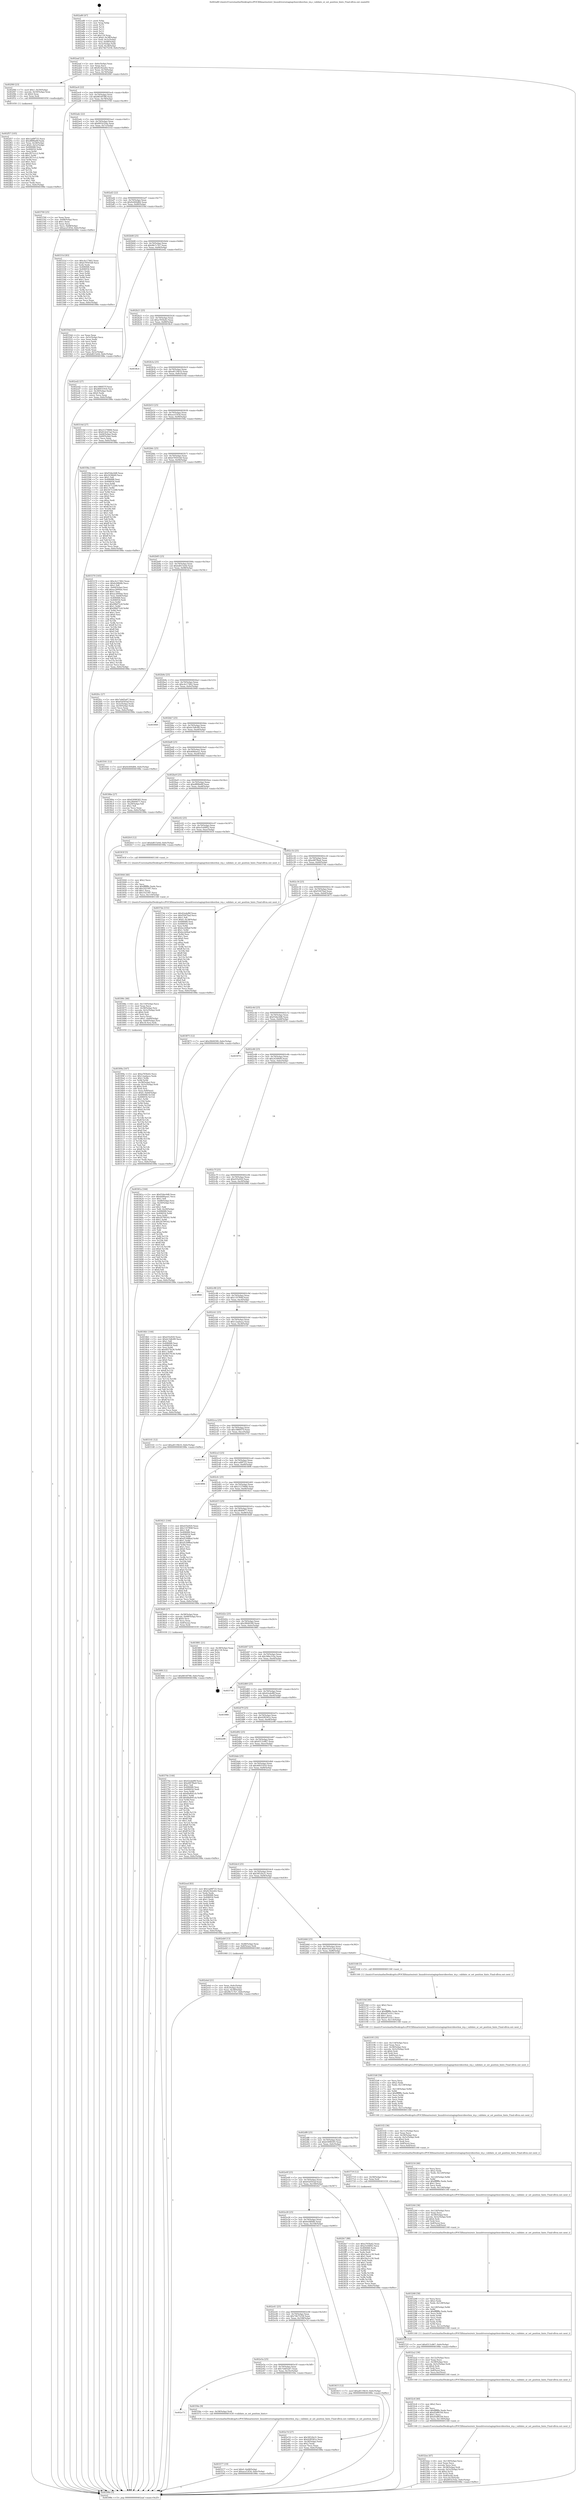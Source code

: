 digraph "0x402a80" {
  label = "0x402a80 (/mnt/c/Users/mathe/Desktop/tcc/POCII/binaries/extr_linuxdriversstagingvboxvideovbox_irq.c_validate_or_set_position_hints_Final-ollvm.out::main(0))"
  labelloc = "t"
  node[shape=record]

  Entry [label="",width=0.3,height=0.3,shape=circle,fillcolor=black,style=filled]
  "0x402aaf" [label="{
     0x402aaf [23]\l
     | [instrs]\l
     &nbsp;&nbsp;0x402aaf \<+3\>: mov -0x6c(%rbp),%eax\l
     &nbsp;&nbsp;0x402ab2 \<+2\>: mov %eax,%ecx\l
     &nbsp;&nbsp;0x402ab4 \<+6\>: sub $0x823b2e62,%ecx\l
     &nbsp;&nbsp;0x402aba \<+3\>: mov %eax,-0x70(%rbp)\l
     &nbsp;&nbsp;0x402abd \<+3\>: mov %ecx,-0x74(%rbp)\l
     &nbsp;&nbsp;0x402ac0 \<+6\>: je 0000000000402f40 \<main+0x4c0\>\l
  }"]
  "0x402f40" [label="{
     0x402f40 [23]\l
     | [instrs]\l
     &nbsp;&nbsp;0x402f40 \<+7\>: movl $0x1,-0x50(%rbp)\l
     &nbsp;&nbsp;0x402f47 \<+4\>: movslq -0x50(%rbp),%rax\l
     &nbsp;&nbsp;0x402f4b \<+4\>: shl $0x4,%rax\l
     &nbsp;&nbsp;0x402f4f \<+3\>: mov %rax,%rdi\l
     &nbsp;&nbsp;0x402f52 \<+5\>: call 0000000000401050 \<malloc@plt\>\l
     | [calls]\l
     &nbsp;&nbsp;0x401050 \{1\} (unknown)\l
  }"]
  "0x402ac6" [label="{
     0x402ac6 [22]\l
     | [instrs]\l
     &nbsp;&nbsp;0x402ac6 \<+5\>: jmp 0000000000402acb \<main+0x4b\>\l
     &nbsp;&nbsp;0x402acb \<+3\>: mov -0x70(%rbp),%eax\l
     &nbsp;&nbsp;0x402ace \<+5\>: sub $0x8816f788,%eax\l
     &nbsp;&nbsp;0x402ad3 \<+3\>: mov %eax,-0x78(%rbp)\l
     &nbsp;&nbsp;0x402ad6 \<+6\>: je 0000000000403700 \<main+0xc80\>\l
  }"]
  Exit [label="",width=0.3,height=0.3,shape=circle,fillcolor=black,style=filled,peripheries=2]
  "0x403700" [label="{
     0x403700 [25]\l
     | [instrs]\l
     &nbsp;&nbsp;0x403700 \<+2\>: xor %eax,%eax\l
     &nbsp;&nbsp;0x403702 \<+3\>: mov -0x68(%rbp),%ecx\l
     &nbsp;&nbsp;0x403705 \<+3\>: sub $0x1,%eax\l
     &nbsp;&nbsp;0x403708 \<+2\>: sub %eax,%ecx\l
     &nbsp;&nbsp;0x40370a \<+3\>: mov %ecx,-0x68(%rbp)\l
     &nbsp;&nbsp;0x40370d \<+7\>: movl $0xace53f3d,-0x6c(%rbp)\l
     &nbsp;&nbsp;0x403714 \<+5\>: jmp 000000000040398e \<main+0xf0e\>\l
  }"]
  "0x402adc" [label="{
     0x402adc [22]\l
     | [instrs]\l
     &nbsp;&nbsp;0x402adc \<+5\>: jmp 0000000000402ae1 \<main+0x61\>\l
     &nbsp;&nbsp;0x402ae1 \<+3\>: mov -0x70(%rbp),%eax\l
     &nbsp;&nbsp;0x402ae4 \<+5\>: sub $0x891b35da,%eax\l
     &nbsp;&nbsp;0x402ae9 \<+3\>: mov %eax,-0x7c(%rbp)\l
     &nbsp;&nbsp;0x402aec \<+6\>: je 000000000040331d \<main+0x89d\>\l
  }"]
  "0x403725" [label="{
     0x403725 [12]\l
     | [instrs]\l
     &nbsp;&nbsp;0x403725 \<+7\>: movl $0x4513c867,-0x6c(%rbp)\l
     &nbsp;&nbsp;0x40372c \<+5\>: jmp 000000000040398e \<main+0xf0e\>\l
  }"]
  "0x40331d" [label="{
     0x40331d [83]\l
     | [instrs]\l
     &nbsp;&nbsp;0x40331d \<+5\>: mov $0xc4c17462,%eax\l
     &nbsp;&nbsp;0x403322 \<+5\>: mov $0xb79501b8,%ecx\l
     &nbsp;&nbsp;0x403327 \<+2\>: xor %edx,%edx\l
     &nbsp;&nbsp;0x403329 \<+7\>: mov 0x406068,%esi\l
     &nbsp;&nbsp;0x403330 \<+7\>: mov 0x406054,%edi\l
     &nbsp;&nbsp;0x403337 \<+3\>: sub $0x1,%edx\l
     &nbsp;&nbsp;0x40333a \<+3\>: mov %esi,%r8d\l
     &nbsp;&nbsp;0x40333d \<+3\>: add %edx,%r8d\l
     &nbsp;&nbsp;0x403340 \<+4\>: imul %r8d,%esi\l
     &nbsp;&nbsp;0x403344 \<+3\>: and $0x1,%esi\l
     &nbsp;&nbsp;0x403347 \<+3\>: cmp $0x0,%esi\l
     &nbsp;&nbsp;0x40334a \<+4\>: sete %r9b\l
     &nbsp;&nbsp;0x40334e \<+3\>: cmp $0xa,%edi\l
     &nbsp;&nbsp;0x403351 \<+4\>: setl %r10b\l
     &nbsp;&nbsp;0x403355 \<+3\>: mov %r9b,%r11b\l
     &nbsp;&nbsp;0x403358 \<+3\>: and %r10b,%r11b\l
     &nbsp;&nbsp;0x40335b \<+3\>: xor %r10b,%r9b\l
     &nbsp;&nbsp;0x40335e \<+3\>: or %r9b,%r11b\l
     &nbsp;&nbsp;0x403361 \<+4\>: test $0x1,%r11b\l
     &nbsp;&nbsp;0x403365 \<+3\>: cmovne %ecx,%eax\l
     &nbsp;&nbsp;0x403368 \<+3\>: mov %eax,-0x6c(%rbp)\l
     &nbsp;&nbsp;0x40336b \<+5\>: jmp 000000000040398e \<main+0xf0e\>\l
  }"]
  "0x402af2" [label="{
     0x402af2 [22]\l
     | [instrs]\l
     &nbsp;&nbsp;0x402af2 \<+5\>: jmp 0000000000402af7 \<main+0x77\>\l
     &nbsp;&nbsp;0x402af7 \<+3\>: mov -0x70(%rbp),%eax\l
     &nbsp;&nbsp;0x402afa \<+5\>: sub $0x9c600d84,%eax\l
     &nbsp;&nbsp;0x402aff \<+3\>: mov %eax,-0x80(%rbp)\l
     &nbsp;&nbsp;0x402b02 \<+6\>: je 000000000040354d \<main+0xacd\>\l
  }"]
  "0x4036f4" [label="{
     0x4036f4 [12]\l
     | [instrs]\l
     &nbsp;&nbsp;0x4036f4 \<+7\>: movl $0x8816f788,-0x6c(%rbp)\l
     &nbsp;&nbsp;0x4036fb \<+5\>: jmp 000000000040398e \<main+0xf0e\>\l
  }"]
  "0x40354d" [label="{
     0x40354d [33]\l
     | [instrs]\l
     &nbsp;&nbsp;0x40354d \<+2\>: xor %eax,%eax\l
     &nbsp;&nbsp;0x40354f \<+3\>: mov -0x5c(%rbp),%ecx\l
     &nbsp;&nbsp;0x403552 \<+2\>: mov %eax,%edx\l
     &nbsp;&nbsp;0x403554 \<+2\>: sub %ecx,%edx\l
     &nbsp;&nbsp;0x403556 \<+2\>: mov %eax,%ecx\l
     &nbsp;&nbsp;0x403558 \<+3\>: sub $0x1,%ecx\l
     &nbsp;&nbsp;0x40355b \<+2\>: add %ecx,%edx\l
     &nbsp;&nbsp;0x40355d \<+2\>: sub %edx,%eax\l
     &nbsp;&nbsp;0x40355f \<+3\>: mov %eax,-0x5c(%rbp)\l
     &nbsp;&nbsp;0x403562 \<+7\>: movl $0xbd615e0d,-0x6c(%rbp)\l
     &nbsp;&nbsp;0x403569 \<+5\>: jmp 000000000040398e \<main+0xf0e\>\l
  }"]
  "0x402b08" [label="{
     0x402b08 [25]\l
     | [instrs]\l
     &nbsp;&nbsp;0x402b08 \<+5\>: jmp 0000000000402b0d \<main+0x8d\>\l
     &nbsp;&nbsp;0x402b0d \<+3\>: mov -0x70(%rbp),%eax\l
     &nbsp;&nbsp;0x402b10 \<+5\>: sub $0x9fe7c7b7,%eax\l
     &nbsp;&nbsp;0x402b15 \<+6\>: mov %eax,-0x84(%rbp)\l
     &nbsp;&nbsp;0x402b1b \<+6\>: je 0000000000402ed2 \<main+0x452\>\l
  }"]
  "0x403577" [label="{
     0x403577 [19]\l
     | [instrs]\l
     &nbsp;&nbsp;0x403577 \<+7\>: movl $0x0,-0x68(%rbp)\l
     &nbsp;&nbsp;0x40357e \<+7\>: movl $0xace53f3d,-0x6c(%rbp)\l
     &nbsp;&nbsp;0x403585 \<+5\>: jmp 000000000040398e \<main+0xf0e\>\l
  }"]
  "0x402ed2" [label="{
     0x402ed2 [27]\l
     | [instrs]\l
     &nbsp;&nbsp;0x402ed2 \<+5\>: mov $0x1880f37f,%eax\l
     &nbsp;&nbsp;0x402ed7 \<+5\>: mov $0x46931916,%ecx\l
     &nbsp;&nbsp;0x402edc \<+3\>: mov -0x30(%rbp),%edx\l
     &nbsp;&nbsp;0x402edf \<+3\>: cmp $0x0,%edx\l
     &nbsp;&nbsp;0x402ee2 \<+3\>: cmove %ecx,%eax\l
     &nbsp;&nbsp;0x402ee5 \<+3\>: mov %eax,-0x6c(%rbp)\l
     &nbsp;&nbsp;0x402ee8 \<+5\>: jmp 000000000040398e \<main+0xf0e\>\l
  }"]
  "0x402b21" [label="{
     0x402b21 [25]\l
     | [instrs]\l
     &nbsp;&nbsp;0x402b21 \<+5\>: jmp 0000000000402b26 \<main+0xa6\>\l
     &nbsp;&nbsp;0x402b26 \<+3\>: mov -0x70(%rbp),%eax\l
     &nbsp;&nbsp;0x402b29 \<+5\>: sub $0xa765fa42,%eax\l
     &nbsp;&nbsp;0x402b2e \<+6\>: mov %eax,-0x88(%rbp)\l
     &nbsp;&nbsp;0x402b34 \<+6\>: je 00000000004038c4 \<main+0xe44\>\l
  }"]
  "0x402e73" [label="{
     0x402e73\l
  }", style=dashed]
  "0x4038c4" [label="{
     0x4038c4\l
  }", style=dashed]
  "0x402b3a" [label="{
     0x402b3a [25]\l
     | [instrs]\l
     &nbsp;&nbsp;0x402b3a \<+5\>: jmp 0000000000402b3f \<main+0xbf\>\l
     &nbsp;&nbsp;0x402b3f \<+3\>: mov -0x70(%rbp),%eax\l
     &nbsp;&nbsp;0x402b42 \<+5\>: sub $0xa8119b10,%eax\l
     &nbsp;&nbsp;0x402b47 \<+6\>: mov %eax,-0x8c(%rbp)\l
     &nbsp;&nbsp;0x402b4d \<+6\>: je 000000000040314d \<main+0x6cd\>\l
  }"]
  "0x40356e" [label="{
     0x40356e [9]\l
     | [instrs]\l
     &nbsp;&nbsp;0x40356e \<+4\>: mov -0x58(%rbp),%rdi\l
     &nbsp;&nbsp;0x403572 \<+5\>: call 0000000000401430 \<validate_or_set_position_hints\>\l
     | [calls]\l
     &nbsp;&nbsp;0x401430 \{1\} (/mnt/c/Users/mathe/Desktop/tcc/POCII/binaries/extr_linuxdriversstagingvboxvideovbox_irq.c_validate_or_set_position_hints_Final-ollvm.out::validate_or_set_position_hints)\l
  }"]
  "0x40314d" [label="{
     0x40314d [27]\l
     | [instrs]\l
     &nbsp;&nbsp;0x40314d \<+5\>: mov $0x21270666,%eax\l
     &nbsp;&nbsp;0x403152 \<+5\>: mov $0x61dcb7ad,%ecx\l
     &nbsp;&nbsp;0x403157 \<+3\>: mov -0x64(%rbp),%edx\l
     &nbsp;&nbsp;0x40315a \<+3\>: cmp -0x60(%rbp),%edx\l
     &nbsp;&nbsp;0x40315d \<+3\>: cmovl %ecx,%eax\l
     &nbsp;&nbsp;0x403160 \<+3\>: mov %eax,-0x6c(%rbp)\l
     &nbsp;&nbsp;0x403163 \<+5\>: jmp 000000000040398e \<main+0xf0e\>\l
  }"]
  "0x402b53" [label="{
     0x402b53 [25]\l
     | [instrs]\l
     &nbsp;&nbsp;0x402b53 \<+5\>: jmp 0000000000402b58 \<main+0xd8\>\l
     &nbsp;&nbsp;0x402b58 \<+3\>: mov -0x70(%rbp),%eax\l
     &nbsp;&nbsp;0x402b5b \<+5\>: sub $0xace53f3d,%eax\l
     &nbsp;&nbsp;0x402b60 \<+6\>: mov %eax,-0x90(%rbp)\l
     &nbsp;&nbsp;0x402b66 \<+6\>: je 000000000040358a \<main+0xb0a\>\l
  }"]
  "0x4032ee" [label="{
     0x4032ee [47]\l
     | [instrs]\l
     &nbsp;&nbsp;0x4032ee \<+6\>: mov -0x130(%rbp),%ecx\l
     &nbsp;&nbsp;0x4032f4 \<+3\>: imul %eax,%ecx\l
     &nbsp;&nbsp;0x4032f7 \<+3\>: movslq %ecx,%rsi\l
     &nbsp;&nbsp;0x4032fa \<+4\>: mov -0x58(%rbp),%rdi\l
     &nbsp;&nbsp;0x4032fe \<+4\>: movslq -0x5c(%rbp),%r10\l
     &nbsp;&nbsp;0x403302 \<+4\>: shl $0x4,%r10\l
     &nbsp;&nbsp;0x403306 \<+3\>: add %r10,%rdi\l
     &nbsp;&nbsp;0x403309 \<+4\>: mov 0x8(%rdi),%rdi\l
     &nbsp;&nbsp;0x40330d \<+4\>: mov %rsi,0x10(%rdi)\l
     &nbsp;&nbsp;0x403311 \<+7\>: movl $0x891b35da,-0x6c(%rbp)\l
     &nbsp;&nbsp;0x403318 \<+5\>: jmp 000000000040398e \<main+0xf0e\>\l
  }"]
  "0x40358a" [label="{
     0x40358a [144]\l
     | [instrs]\l
     &nbsp;&nbsp;0x40358a \<+5\>: mov $0xf1bbc0d8,%eax\l
     &nbsp;&nbsp;0x40358f \<+5\>: mov $0x2430649,%ecx\l
     &nbsp;&nbsp;0x403594 \<+2\>: mov $0x1,%dl\l
     &nbsp;&nbsp;0x403596 \<+7\>: mov 0x406068,%esi\l
     &nbsp;&nbsp;0x40359d \<+7\>: mov 0x406054,%edi\l
     &nbsp;&nbsp;0x4035a4 \<+3\>: mov %esi,%r8d\l
     &nbsp;&nbsp;0x4035a7 \<+7\>: add $0x54712268,%r8d\l
     &nbsp;&nbsp;0x4035ae \<+4\>: sub $0x1,%r8d\l
     &nbsp;&nbsp;0x4035b2 \<+7\>: sub $0x54712268,%r8d\l
     &nbsp;&nbsp;0x4035b9 \<+4\>: imul %r8d,%esi\l
     &nbsp;&nbsp;0x4035bd \<+3\>: and $0x1,%esi\l
     &nbsp;&nbsp;0x4035c0 \<+3\>: cmp $0x0,%esi\l
     &nbsp;&nbsp;0x4035c3 \<+4\>: sete %r9b\l
     &nbsp;&nbsp;0x4035c7 \<+3\>: cmp $0xa,%edi\l
     &nbsp;&nbsp;0x4035ca \<+4\>: setl %r10b\l
     &nbsp;&nbsp;0x4035ce \<+3\>: mov %r9b,%r11b\l
     &nbsp;&nbsp;0x4035d1 \<+4\>: xor $0xff,%r11b\l
     &nbsp;&nbsp;0x4035d5 \<+3\>: mov %r10b,%bl\l
     &nbsp;&nbsp;0x4035d8 \<+3\>: xor $0xff,%bl\l
     &nbsp;&nbsp;0x4035db \<+3\>: xor $0x1,%dl\l
     &nbsp;&nbsp;0x4035de \<+3\>: mov %r11b,%r14b\l
     &nbsp;&nbsp;0x4035e1 \<+4\>: and $0xff,%r14b\l
     &nbsp;&nbsp;0x4035e5 \<+3\>: and %dl,%r9b\l
     &nbsp;&nbsp;0x4035e8 \<+3\>: mov %bl,%r15b\l
     &nbsp;&nbsp;0x4035eb \<+4\>: and $0xff,%r15b\l
     &nbsp;&nbsp;0x4035ef \<+3\>: and %dl,%r10b\l
     &nbsp;&nbsp;0x4035f2 \<+3\>: or %r9b,%r14b\l
     &nbsp;&nbsp;0x4035f5 \<+3\>: or %r10b,%r15b\l
     &nbsp;&nbsp;0x4035f8 \<+3\>: xor %r15b,%r14b\l
     &nbsp;&nbsp;0x4035fb \<+3\>: or %bl,%r11b\l
     &nbsp;&nbsp;0x4035fe \<+4\>: xor $0xff,%r11b\l
     &nbsp;&nbsp;0x403602 \<+3\>: or $0x1,%dl\l
     &nbsp;&nbsp;0x403605 \<+3\>: and %dl,%r11b\l
     &nbsp;&nbsp;0x403608 \<+3\>: or %r11b,%r14b\l
     &nbsp;&nbsp;0x40360b \<+4\>: test $0x1,%r14b\l
     &nbsp;&nbsp;0x40360f \<+3\>: cmovne %ecx,%eax\l
     &nbsp;&nbsp;0x403612 \<+3\>: mov %eax,-0x6c(%rbp)\l
     &nbsp;&nbsp;0x403615 \<+5\>: jmp 000000000040398e \<main+0xf0e\>\l
  }"]
  "0x402b6c" [label="{
     0x402b6c [25]\l
     | [instrs]\l
     &nbsp;&nbsp;0x402b6c \<+5\>: jmp 0000000000402b71 \<main+0xf1\>\l
     &nbsp;&nbsp;0x402b71 \<+3\>: mov -0x70(%rbp),%eax\l
     &nbsp;&nbsp;0x402b74 \<+5\>: sub $0xb79501b8,%eax\l
     &nbsp;&nbsp;0x402b79 \<+6\>: mov %eax,-0x94(%rbp)\l
     &nbsp;&nbsp;0x402b7f \<+6\>: je 0000000000403370 \<main+0x8f0\>\l
  }"]
  "0x4032c6" [label="{
     0x4032c6 [40]\l
     | [instrs]\l
     &nbsp;&nbsp;0x4032c6 \<+5\>: mov $0x2,%ecx\l
     &nbsp;&nbsp;0x4032cb \<+1\>: cltd\l
     &nbsp;&nbsp;0x4032cc \<+2\>: idiv %ecx\l
     &nbsp;&nbsp;0x4032ce \<+6\>: imul $0xfffffffe,%edx,%ecx\l
     &nbsp;&nbsp;0x4032d4 \<+6\>: sub $0xd5df8356,%ecx\l
     &nbsp;&nbsp;0x4032da \<+3\>: add $0x1,%ecx\l
     &nbsp;&nbsp;0x4032dd \<+6\>: add $0xd5df8356,%ecx\l
     &nbsp;&nbsp;0x4032e3 \<+6\>: mov %ecx,-0x130(%rbp)\l
     &nbsp;&nbsp;0x4032e9 \<+5\>: call 0000000000401160 \<next_i\>\l
     | [calls]\l
     &nbsp;&nbsp;0x401160 \{1\} (/mnt/c/Users/mathe/Desktop/tcc/POCII/binaries/extr_linuxdriversstagingvboxvideovbox_irq.c_validate_or_set_position_hints_Final-ollvm.out::next_i)\l
  }"]
  "0x403370" [label="{
     0x403370 [165]\l
     | [instrs]\l
     &nbsp;&nbsp;0x403370 \<+5\>: mov $0xc4c17462,%eax\l
     &nbsp;&nbsp;0x403375 \<+5\>: mov $0x6cfdfd4b,%ecx\l
     &nbsp;&nbsp;0x40337a \<+2\>: mov $0x1,%dl\l
     &nbsp;&nbsp;0x40337c \<+3\>: mov -0x64(%rbp),%esi\l
     &nbsp;&nbsp;0x40337f \<+6\>: add $0xac2600ae,%esi\l
     &nbsp;&nbsp;0x403385 \<+3\>: add $0x1,%esi\l
     &nbsp;&nbsp;0x403388 \<+6\>: sub $0xac2600ae,%esi\l
     &nbsp;&nbsp;0x40338e \<+3\>: mov %esi,-0x64(%rbp)\l
     &nbsp;&nbsp;0x403391 \<+7\>: mov 0x406068,%esi\l
     &nbsp;&nbsp;0x403398 \<+7\>: mov 0x406054,%edi\l
     &nbsp;&nbsp;0x40339f \<+3\>: mov %esi,%r8d\l
     &nbsp;&nbsp;0x4033a2 \<+7\>: sub $0x99bf72c8,%r8d\l
     &nbsp;&nbsp;0x4033a9 \<+4\>: sub $0x1,%r8d\l
     &nbsp;&nbsp;0x4033ad \<+7\>: add $0x99bf72c8,%r8d\l
     &nbsp;&nbsp;0x4033b4 \<+4\>: imul %r8d,%esi\l
     &nbsp;&nbsp;0x4033b8 \<+3\>: and $0x1,%esi\l
     &nbsp;&nbsp;0x4033bb \<+3\>: cmp $0x0,%esi\l
     &nbsp;&nbsp;0x4033be \<+4\>: sete %r9b\l
     &nbsp;&nbsp;0x4033c2 \<+3\>: cmp $0xa,%edi\l
     &nbsp;&nbsp;0x4033c5 \<+4\>: setl %r10b\l
     &nbsp;&nbsp;0x4033c9 \<+3\>: mov %r9b,%r11b\l
     &nbsp;&nbsp;0x4033cc \<+4\>: xor $0xff,%r11b\l
     &nbsp;&nbsp;0x4033d0 \<+3\>: mov %r10b,%bl\l
     &nbsp;&nbsp;0x4033d3 \<+3\>: xor $0xff,%bl\l
     &nbsp;&nbsp;0x4033d6 \<+3\>: xor $0x0,%dl\l
     &nbsp;&nbsp;0x4033d9 \<+3\>: mov %r11b,%r14b\l
     &nbsp;&nbsp;0x4033dc \<+4\>: and $0x0,%r14b\l
     &nbsp;&nbsp;0x4033e0 \<+3\>: and %dl,%r9b\l
     &nbsp;&nbsp;0x4033e3 \<+3\>: mov %bl,%r15b\l
     &nbsp;&nbsp;0x4033e6 \<+4\>: and $0x0,%r15b\l
     &nbsp;&nbsp;0x4033ea \<+3\>: and %dl,%r10b\l
     &nbsp;&nbsp;0x4033ed \<+3\>: or %r9b,%r14b\l
     &nbsp;&nbsp;0x4033f0 \<+3\>: or %r10b,%r15b\l
     &nbsp;&nbsp;0x4033f3 \<+3\>: xor %r15b,%r14b\l
     &nbsp;&nbsp;0x4033f6 \<+3\>: or %bl,%r11b\l
     &nbsp;&nbsp;0x4033f9 \<+4\>: xor $0xff,%r11b\l
     &nbsp;&nbsp;0x4033fd \<+3\>: or $0x0,%dl\l
     &nbsp;&nbsp;0x403400 \<+3\>: and %dl,%r11b\l
     &nbsp;&nbsp;0x403403 \<+3\>: or %r11b,%r14b\l
     &nbsp;&nbsp;0x403406 \<+4\>: test $0x1,%r14b\l
     &nbsp;&nbsp;0x40340a \<+3\>: cmovne %ecx,%eax\l
     &nbsp;&nbsp;0x40340d \<+3\>: mov %eax,-0x6c(%rbp)\l
     &nbsp;&nbsp;0x403410 \<+5\>: jmp 000000000040398e \<main+0xf0e\>\l
  }"]
  "0x402b85" [label="{
     0x402b85 [25]\l
     | [instrs]\l
     &nbsp;&nbsp;0x402b85 \<+5\>: jmp 0000000000402b8a \<main+0x10a\>\l
     &nbsp;&nbsp;0x402b8a \<+3\>: mov -0x70(%rbp),%eax\l
     &nbsp;&nbsp;0x402b8d \<+5\>: sub $0xbd615e0d,%eax\l
     &nbsp;&nbsp;0x402b92 \<+6\>: mov %eax,-0x98(%rbp)\l
     &nbsp;&nbsp;0x402b98 \<+6\>: je 0000000000402fcc \<main+0x54c\>\l
  }"]
  "0x4032a2" [label="{
     0x4032a2 [36]\l
     | [instrs]\l
     &nbsp;&nbsp;0x4032a2 \<+6\>: mov -0x12c(%rbp),%ecx\l
     &nbsp;&nbsp;0x4032a8 \<+3\>: imul %eax,%ecx\l
     &nbsp;&nbsp;0x4032ab \<+4\>: mov -0x58(%rbp),%rsi\l
     &nbsp;&nbsp;0x4032af \<+4\>: movslq -0x5c(%rbp),%rdi\l
     &nbsp;&nbsp;0x4032b3 \<+4\>: shl $0x4,%rdi\l
     &nbsp;&nbsp;0x4032b7 \<+3\>: add %rdi,%rsi\l
     &nbsp;&nbsp;0x4032ba \<+4\>: mov 0x8(%rsi),%rsi\l
     &nbsp;&nbsp;0x4032be \<+3\>: mov %ecx,0xc(%rsi)\l
     &nbsp;&nbsp;0x4032c1 \<+5\>: call 0000000000401160 \<next_i\>\l
     | [calls]\l
     &nbsp;&nbsp;0x401160 \{1\} (/mnt/c/Users/mathe/Desktop/tcc/POCII/binaries/extr_linuxdriversstagingvboxvideovbox_irq.c_validate_or_set_position_hints_Final-ollvm.out::next_i)\l
  }"]
  "0x402fcc" [label="{
     0x402fcc [27]\l
     | [instrs]\l
     &nbsp;&nbsp;0x402fcc \<+5\>: mov $0x7eb65a47,%eax\l
     &nbsp;&nbsp;0x402fd1 \<+5\>: mov $0x65d593af,%ecx\l
     &nbsp;&nbsp;0x402fd6 \<+3\>: mov -0x5c(%rbp),%edx\l
     &nbsp;&nbsp;0x402fd9 \<+3\>: cmp -0x50(%rbp),%edx\l
     &nbsp;&nbsp;0x402fdc \<+3\>: cmovl %ecx,%eax\l
     &nbsp;&nbsp;0x402fdf \<+3\>: mov %eax,-0x6c(%rbp)\l
     &nbsp;&nbsp;0x402fe2 \<+5\>: jmp 000000000040398e \<main+0xf0e\>\l
  }"]
  "0x402b9e" [label="{
     0x402b9e [25]\l
     | [instrs]\l
     &nbsp;&nbsp;0x402b9e \<+5\>: jmp 0000000000402ba3 \<main+0x123\>\l
     &nbsp;&nbsp;0x402ba3 \<+3\>: mov -0x70(%rbp),%eax\l
     &nbsp;&nbsp;0x402ba6 \<+5\>: sub $0xc4c17462,%eax\l
     &nbsp;&nbsp;0x402bab \<+6\>: mov %eax,-0x9c(%rbp)\l
     &nbsp;&nbsp;0x402bb1 \<+6\>: je 0000000000403949 \<main+0xec9\>\l
  }"]
  "0x403268" [label="{
     0x403268 [58]\l
     | [instrs]\l
     &nbsp;&nbsp;0x403268 \<+2\>: xor %ecx,%ecx\l
     &nbsp;&nbsp;0x40326a \<+5\>: mov $0x2,%edx\l
     &nbsp;&nbsp;0x40326f \<+6\>: mov %edx,-0x128(%rbp)\l
     &nbsp;&nbsp;0x403275 \<+1\>: cltd\l
     &nbsp;&nbsp;0x403276 \<+7\>: mov -0x128(%rbp),%r8d\l
     &nbsp;&nbsp;0x40327d \<+3\>: idiv %r8d\l
     &nbsp;&nbsp;0x403280 \<+6\>: imul $0xfffffffe,%edx,%edx\l
     &nbsp;&nbsp;0x403286 \<+3\>: mov %ecx,%r9d\l
     &nbsp;&nbsp;0x403289 \<+3\>: sub %edx,%r9d\l
     &nbsp;&nbsp;0x40328c \<+2\>: mov %ecx,%edx\l
     &nbsp;&nbsp;0x40328e \<+3\>: sub $0x1,%edx\l
     &nbsp;&nbsp;0x403291 \<+3\>: add %edx,%r9d\l
     &nbsp;&nbsp;0x403294 \<+3\>: sub %r9d,%ecx\l
     &nbsp;&nbsp;0x403297 \<+6\>: mov %ecx,-0x12c(%rbp)\l
     &nbsp;&nbsp;0x40329d \<+5\>: call 0000000000401160 \<next_i\>\l
     | [calls]\l
     &nbsp;&nbsp;0x401160 \{1\} (/mnt/c/Users/mathe/Desktop/tcc/POCII/binaries/extr_linuxdriversstagingvboxvideovbox_irq.c_validate_or_set_position_hints_Final-ollvm.out::next_i)\l
  }"]
  "0x403949" [label="{
     0x403949\l
  }", style=dashed]
  "0x402bb7" [label="{
     0x402bb7 [25]\l
     | [instrs]\l
     &nbsp;&nbsp;0x402bb7 \<+5\>: jmp 0000000000402bbc \<main+0x13c\>\l
     &nbsp;&nbsp;0x402bbc \<+3\>: mov -0x70(%rbp),%eax\l
     &nbsp;&nbsp;0x402bbf \<+5\>: sub $0xdc1b8c89,%eax\l
     &nbsp;&nbsp;0x402bc4 \<+6\>: mov %eax,-0xa0(%rbp)\l
     &nbsp;&nbsp;0x402bca \<+6\>: je 0000000000403541 \<main+0xac1\>\l
  }"]
  "0x403244" [label="{
     0x403244 [36]\l
     | [instrs]\l
     &nbsp;&nbsp;0x403244 \<+6\>: mov -0x124(%rbp),%ecx\l
     &nbsp;&nbsp;0x40324a \<+3\>: imul %eax,%ecx\l
     &nbsp;&nbsp;0x40324d \<+4\>: mov -0x58(%rbp),%rsi\l
     &nbsp;&nbsp;0x403251 \<+4\>: movslq -0x5c(%rbp),%rdi\l
     &nbsp;&nbsp;0x403255 \<+4\>: shl $0x4,%rdi\l
     &nbsp;&nbsp;0x403259 \<+3\>: add %rdi,%rsi\l
     &nbsp;&nbsp;0x40325c \<+4\>: mov 0x8(%rsi),%rsi\l
     &nbsp;&nbsp;0x403260 \<+3\>: mov %ecx,0x8(%rsi)\l
     &nbsp;&nbsp;0x403263 \<+5\>: call 0000000000401160 \<next_i\>\l
     | [calls]\l
     &nbsp;&nbsp;0x401160 \{1\} (/mnt/c/Users/mathe/Desktop/tcc/POCII/binaries/extr_linuxdriversstagingvboxvideovbox_irq.c_validate_or_set_position_hints_Final-ollvm.out::next_i)\l
  }"]
  "0x403541" [label="{
     0x403541 [12]\l
     | [instrs]\l
     &nbsp;&nbsp;0x403541 \<+7\>: movl $0x9c600d84,-0x6c(%rbp)\l
     &nbsp;&nbsp;0x403548 \<+5\>: jmp 000000000040398e \<main+0xf0e\>\l
  }"]
  "0x402bd0" [label="{
     0x402bd0 [25]\l
     | [instrs]\l
     &nbsp;&nbsp;0x402bd0 \<+5\>: jmp 0000000000402bd5 \<main+0x155\>\l
     &nbsp;&nbsp;0x402bd5 \<+3\>: mov -0x70(%rbp),%eax\l
     &nbsp;&nbsp;0x402bd8 \<+5\>: sub $0xdd46aea1,%eax\l
     &nbsp;&nbsp;0x402bdd \<+6\>: mov %eax,-0xa4(%rbp)\l
     &nbsp;&nbsp;0x402be3 \<+6\>: je 00000000004036be \<main+0xc3e\>\l
  }"]
  "0x403216" [label="{
     0x403216 [46]\l
     | [instrs]\l
     &nbsp;&nbsp;0x403216 \<+2\>: xor %ecx,%ecx\l
     &nbsp;&nbsp;0x403218 \<+5\>: mov $0x2,%edx\l
     &nbsp;&nbsp;0x40321d \<+6\>: mov %edx,-0x120(%rbp)\l
     &nbsp;&nbsp;0x403223 \<+1\>: cltd\l
     &nbsp;&nbsp;0x403224 \<+7\>: mov -0x120(%rbp),%r8d\l
     &nbsp;&nbsp;0x40322b \<+3\>: idiv %r8d\l
     &nbsp;&nbsp;0x40322e \<+6\>: imul $0xfffffffe,%edx,%edx\l
     &nbsp;&nbsp;0x403234 \<+3\>: sub $0x1,%ecx\l
     &nbsp;&nbsp;0x403237 \<+2\>: sub %ecx,%edx\l
     &nbsp;&nbsp;0x403239 \<+6\>: mov %edx,-0x124(%rbp)\l
     &nbsp;&nbsp;0x40323f \<+5\>: call 0000000000401160 \<next_i\>\l
     | [calls]\l
     &nbsp;&nbsp;0x401160 \{1\} (/mnt/c/Users/mathe/Desktop/tcc/POCII/binaries/extr_linuxdriversstagingvboxvideovbox_irq.c_validate_or_set_position_hints_Final-ollvm.out::next_i)\l
  }"]
  "0x4036be" [label="{
     0x4036be [27]\l
     | [instrs]\l
     &nbsp;&nbsp;0x4036be \<+5\>: mov $0x63098305,%eax\l
     &nbsp;&nbsp;0x4036c3 \<+5\>: mov $0x2f649477,%ecx\l
     &nbsp;&nbsp;0x4036c8 \<+3\>: mov -0x29(%rbp),%dl\l
     &nbsp;&nbsp;0x4036cb \<+3\>: test $0x1,%dl\l
     &nbsp;&nbsp;0x4036ce \<+3\>: cmovne %ecx,%eax\l
     &nbsp;&nbsp;0x4036d1 \<+3\>: mov %eax,-0x6c(%rbp)\l
     &nbsp;&nbsp;0x4036d4 \<+5\>: jmp 000000000040398e \<main+0xf0e\>\l
  }"]
  "0x402be9" [label="{
     0x402be9 [25]\l
     | [instrs]\l
     &nbsp;&nbsp;0x402be9 \<+5\>: jmp 0000000000402bee \<main+0x16e\>\l
     &nbsp;&nbsp;0x402bee \<+3\>: mov -0x70(%rbp),%eax\l
     &nbsp;&nbsp;0x402bf1 \<+5\>: sub $0xdf89bd0f,%eax\l
     &nbsp;&nbsp;0x402bf6 \<+6\>: mov %eax,-0xa8(%rbp)\l
     &nbsp;&nbsp;0x402bfc \<+6\>: je 0000000000402fc0 \<main+0x540\>\l
  }"]
  "0x4031f2" [label="{
     0x4031f2 [36]\l
     | [instrs]\l
     &nbsp;&nbsp;0x4031f2 \<+6\>: mov -0x11c(%rbp),%ecx\l
     &nbsp;&nbsp;0x4031f8 \<+3\>: imul %eax,%ecx\l
     &nbsp;&nbsp;0x4031fb \<+4\>: mov -0x58(%rbp),%rsi\l
     &nbsp;&nbsp;0x4031ff \<+4\>: movslq -0x5c(%rbp),%rdi\l
     &nbsp;&nbsp;0x403203 \<+4\>: shl $0x4,%rdi\l
     &nbsp;&nbsp;0x403207 \<+3\>: add %rdi,%rsi\l
     &nbsp;&nbsp;0x40320a \<+4\>: mov 0x8(%rsi),%rsi\l
     &nbsp;&nbsp;0x40320e \<+3\>: mov %ecx,0x4(%rsi)\l
     &nbsp;&nbsp;0x403211 \<+5\>: call 0000000000401160 \<next_i\>\l
     | [calls]\l
     &nbsp;&nbsp;0x401160 \{1\} (/mnt/c/Users/mathe/Desktop/tcc/POCII/binaries/extr_linuxdriversstagingvboxvideovbox_irq.c_validate_or_set_position_hints_Final-ollvm.out::next_i)\l
  }"]
  "0x402fc0" [label="{
     0x402fc0 [12]\l
     | [instrs]\l
     &nbsp;&nbsp;0x402fc0 \<+7\>: movl $0xbd615e0d,-0x6c(%rbp)\l
     &nbsp;&nbsp;0x402fc7 \<+5\>: jmp 000000000040398e \<main+0xf0e\>\l
  }"]
  "0x402c02" [label="{
     0x402c02 [25]\l
     | [instrs]\l
     &nbsp;&nbsp;0x402c02 \<+5\>: jmp 0000000000402c07 \<main+0x187\>\l
     &nbsp;&nbsp;0x402c07 \<+3\>: mov -0x70(%rbp),%eax\l
     &nbsp;&nbsp;0x402c0a \<+5\>: sub $0xe5c64f02,%eax\l
     &nbsp;&nbsp;0x402c0f \<+6\>: mov %eax,-0xac(%rbp)\l
     &nbsp;&nbsp;0x402c15 \<+6\>: je 000000000040303f \<main+0x5bf\>\l
  }"]
  "0x4031b8" [label="{
     0x4031b8 [58]\l
     | [instrs]\l
     &nbsp;&nbsp;0x4031b8 \<+2\>: xor %ecx,%ecx\l
     &nbsp;&nbsp;0x4031ba \<+5\>: mov $0x2,%edx\l
     &nbsp;&nbsp;0x4031bf \<+6\>: mov %edx,-0x118(%rbp)\l
     &nbsp;&nbsp;0x4031c5 \<+1\>: cltd\l
     &nbsp;&nbsp;0x4031c6 \<+7\>: mov -0x118(%rbp),%r8d\l
     &nbsp;&nbsp;0x4031cd \<+3\>: idiv %r8d\l
     &nbsp;&nbsp;0x4031d0 \<+6\>: imul $0xfffffffe,%edx,%edx\l
     &nbsp;&nbsp;0x4031d6 \<+3\>: mov %ecx,%r9d\l
     &nbsp;&nbsp;0x4031d9 \<+3\>: sub %edx,%r9d\l
     &nbsp;&nbsp;0x4031dc \<+2\>: mov %ecx,%edx\l
     &nbsp;&nbsp;0x4031de \<+3\>: sub $0x1,%edx\l
     &nbsp;&nbsp;0x4031e1 \<+3\>: add %edx,%r9d\l
     &nbsp;&nbsp;0x4031e4 \<+3\>: sub %r9d,%ecx\l
     &nbsp;&nbsp;0x4031e7 \<+6\>: mov %ecx,-0x11c(%rbp)\l
     &nbsp;&nbsp;0x4031ed \<+5\>: call 0000000000401160 \<next_i\>\l
     | [calls]\l
     &nbsp;&nbsp;0x401160 \{1\} (/mnt/c/Users/mathe/Desktop/tcc/POCII/binaries/extr_linuxdriversstagingvboxvideovbox_irq.c_validate_or_set_position_hints_Final-ollvm.out::next_i)\l
  }"]
  "0x40303f" [label="{
     0x40303f [5]\l
     | [instrs]\l
     &nbsp;&nbsp;0x40303f \<+5\>: call 0000000000401160 \<next_i\>\l
     | [calls]\l
     &nbsp;&nbsp;0x401160 \{1\} (/mnt/c/Users/mathe/Desktop/tcc/POCII/binaries/extr_linuxdriversstagingvboxvideovbox_irq.c_validate_or_set_position_hints_Final-ollvm.out::next_i)\l
  }"]
  "0x402c1b" [label="{
     0x402c1b [25]\l
     | [instrs]\l
     &nbsp;&nbsp;0x402c1b \<+5\>: jmp 0000000000402c20 \<main+0x1a0\>\l
     &nbsp;&nbsp;0x402c20 \<+3\>: mov -0x70(%rbp),%eax\l
     &nbsp;&nbsp;0x402c23 \<+5\>: sub $0xe687fba4,%eax\l
     &nbsp;&nbsp;0x402c28 \<+6\>: mov %eax,-0xb0(%rbp)\l
     &nbsp;&nbsp;0x402c2e \<+6\>: je 00000000004037de \<main+0xd5e\>\l
  }"]
  "0x403195" [label="{
     0x403195 [35]\l
     | [instrs]\l
     &nbsp;&nbsp;0x403195 \<+6\>: mov -0x114(%rbp),%ecx\l
     &nbsp;&nbsp;0x40319b \<+3\>: imul %eax,%ecx\l
     &nbsp;&nbsp;0x40319e \<+4\>: mov -0x58(%rbp),%rsi\l
     &nbsp;&nbsp;0x4031a2 \<+4\>: movslq -0x5c(%rbp),%rdi\l
     &nbsp;&nbsp;0x4031a6 \<+4\>: shl $0x4,%rdi\l
     &nbsp;&nbsp;0x4031aa \<+3\>: add %rdi,%rsi\l
     &nbsp;&nbsp;0x4031ad \<+4\>: mov 0x8(%rsi),%rsi\l
     &nbsp;&nbsp;0x4031b1 \<+2\>: mov %ecx,(%rsi)\l
     &nbsp;&nbsp;0x4031b3 \<+5\>: call 0000000000401160 \<next_i\>\l
     | [calls]\l
     &nbsp;&nbsp;0x401160 \{1\} (/mnt/c/Users/mathe/Desktop/tcc/POCII/binaries/extr_linuxdriversstagingvboxvideovbox_irq.c_validate_or_set_position_hints_Final-ollvm.out::next_i)\l
  }"]
  "0x4037de" [label="{
     0x4037de [151]\l
     | [instrs]\l
     &nbsp;&nbsp;0x4037de \<+5\>: mov $0x42edef6f,%eax\l
     &nbsp;&nbsp;0x4037e3 \<+5\>: mov $0xf1647fad,%ecx\l
     &nbsp;&nbsp;0x4037e8 \<+2\>: mov $0x1,%dl\l
     &nbsp;&nbsp;0x4037ea \<+7\>: movl $0x0,-0x38(%rbp)\l
     &nbsp;&nbsp;0x4037f1 \<+7\>: mov 0x406068,%esi\l
     &nbsp;&nbsp;0x4037f8 \<+7\>: mov 0x406054,%edi\l
     &nbsp;&nbsp;0x4037ff \<+3\>: mov %esi,%r8d\l
     &nbsp;&nbsp;0x403802 \<+7\>: add $0xbccb0baf,%r8d\l
     &nbsp;&nbsp;0x403809 \<+4\>: sub $0x1,%r8d\l
     &nbsp;&nbsp;0x40380d \<+7\>: sub $0xbccb0baf,%r8d\l
     &nbsp;&nbsp;0x403814 \<+4\>: imul %r8d,%esi\l
     &nbsp;&nbsp;0x403818 \<+3\>: and $0x1,%esi\l
     &nbsp;&nbsp;0x40381b \<+3\>: cmp $0x0,%esi\l
     &nbsp;&nbsp;0x40381e \<+4\>: sete %r9b\l
     &nbsp;&nbsp;0x403822 \<+3\>: cmp $0xa,%edi\l
     &nbsp;&nbsp;0x403825 \<+4\>: setl %r10b\l
     &nbsp;&nbsp;0x403829 \<+3\>: mov %r9b,%r11b\l
     &nbsp;&nbsp;0x40382c \<+4\>: xor $0xff,%r11b\l
     &nbsp;&nbsp;0x403830 \<+3\>: mov %r10b,%bl\l
     &nbsp;&nbsp;0x403833 \<+3\>: xor $0xff,%bl\l
     &nbsp;&nbsp;0x403836 \<+3\>: xor $0x0,%dl\l
     &nbsp;&nbsp;0x403839 \<+3\>: mov %r11b,%r14b\l
     &nbsp;&nbsp;0x40383c \<+4\>: and $0x0,%r14b\l
     &nbsp;&nbsp;0x403840 \<+3\>: and %dl,%r9b\l
     &nbsp;&nbsp;0x403843 \<+3\>: mov %bl,%r15b\l
     &nbsp;&nbsp;0x403846 \<+4\>: and $0x0,%r15b\l
     &nbsp;&nbsp;0x40384a \<+3\>: and %dl,%r10b\l
     &nbsp;&nbsp;0x40384d \<+3\>: or %r9b,%r14b\l
     &nbsp;&nbsp;0x403850 \<+3\>: or %r10b,%r15b\l
     &nbsp;&nbsp;0x403853 \<+3\>: xor %r15b,%r14b\l
     &nbsp;&nbsp;0x403856 \<+3\>: or %bl,%r11b\l
     &nbsp;&nbsp;0x403859 \<+4\>: xor $0xff,%r11b\l
     &nbsp;&nbsp;0x40385d \<+3\>: or $0x0,%dl\l
     &nbsp;&nbsp;0x403860 \<+3\>: and %dl,%r11b\l
     &nbsp;&nbsp;0x403863 \<+3\>: or %r11b,%r14b\l
     &nbsp;&nbsp;0x403866 \<+4\>: test $0x1,%r14b\l
     &nbsp;&nbsp;0x40386a \<+3\>: cmovne %ecx,%eax\l
     &nbsp;&nbsp;0x40386d \<+3\>: mov %eax,-0x6c(%rbp)\l
     &nbsp;&nbsp;0x403870 \<+5\>: jmp 000000000040398e \<main+0xf0e\>\l
  }"]
  "0x402c34" [label="{
     0x402c34 [25]\l
     | [instrs]\l
     &nbsp;&nbsp;0x402c34 \<+5\>: jmp 0000000000402c39 \<main+0x1b9\>\l
     &nbsp;&nbsp;0x402c39 \<+3\>: mov -0x70(%rbp),%eax\l
     &nbsp;&nbsp;0x402c3c \<+5\>: sub $0xf1647fad,%eax\l
     &nbsp;&nbsp;0x402c41 \<+6\>: mov %eax,-0xb4(%rbp)\l
     &nbsp;&nbsp;0x402c47 \<+6\>: je 0000000000403875 \<main+0xdf5\>\l
  }"]
  "0x40316d" [label="{
     0x40316d [40]\l
     | [instrs]\l
     &nbsp;&nbsp;0x40316d \<+5\>: mov $0x2,%ecx\l
     &nbsp;&nbsp;0x403172 \<+1\>: cltd\l
     &nbsp;&nbsp;0x403173 \<+2\>: idiv %ecx\l
     &nbsp;&nbsp;0x403175 \<+6\>: imul $0xfffffffe,%edx,%ecx\l
     &nbsp;&nbsp;0x40317b \<+6\>: sub $0xe67a1fc1,%ecx\l
     &nbsp;&nbsp;0x403181 \<+3\>: add $0x1,%ecx\l
     &nbsp;&nbsp;0x403184 \<+6\>: add $0xe67a1fc1,%ecx\l
     &nbsp;&nbsp;0x40318a \<+6\>: mov %ecx,-0x114(%rbp)\l
     &nbsp;&nbsp;0x403190 \<+5\>: call 0000000000401160 \<next_i\>\l
     | [calls]\l
     &nbsp;&nbsp;0x401160 \{1\} (/mnt/c/Users/mathe/Desktop/tcc/POCII/binaries/extr_linuxdriversstagingvboxvideovbox_irq.c_validate_or_set_position_hints_Final-ollvm.out::next_i)\l
  }"]
  "0x403875" [label="{
     0x403875 [12]\l
     | [instrs]\l
     &nbsp;&nbsp;0x403875 \<+7\>: movl $0x2fb94599,-0x6c(%rbp)\l
     &nbsp;&nbsp;0x40387c \<+5\>: jmp 000000000040398e \<main+0xf0e\>\l
  }"]
  "0x402c4d" [label="{
     0x402c4d [25]\l
     | [instrs]\l
     &nbsp;&nbsp;0x402c4d \<+5\>: jmp 0000000000402c52 \<main+0x1d2\>\l
     &nbsp;&nbsp;0x402c52 \<+3\>: mov -0x70(%rbp),%eax\l
     &nbsp;&nbsp;0x402c55 \<+5\>: sub $0xf1bbc0d8,%eax\l
     &nbsp;&nbsp;0x402c5a \<+6\>: mov %eax,-0xb8(%rbp)\l
     &nbsp;&nbsp;0x402c60 \<+6\>: je 0000000000403974 \<main+0xef4\>\l
  }"]
  "0x40309a" [label="{
     0x40309a [167]\l
     | [instrs]\l
     &nbsp;&nbsp;0x40309a \<+5\>: mov $0xa765fa42,%ecx\l
     &nbsp;&nbsp;0x40309f \<+5\>: mov $0x12aabaca,%edx\l
     &nbsp;&nbsp;0x4030a4 \<+3\>: mov $0x1,%r8b\l
     &nbsp;&nbsp;0x4030a7 \<+3\>: xor %r9d,%r9d\l
     &nbsp;&nbsp;0x4030aa \<+4\>: mov -0x58(%rbp),%rsi\l
     &nbsp;&nbsp;0x4030ae \<+4\>: movslq -0x5c(%rbp),%rdi\l
     &nbsp;&nbsp;0x4030b2 \<+4\>: shl $0x4,%rdi\l
     &nbsp;&nbsp;0x4030b6 \<+3\>: add %rdi,%rsi\l
     &nbsp;&nbsp;0x4030b9 \<+4\>: mov %rax,0x8(%rsi)\l
     &nbsp;&nbsp;0x4030bd \<+7\>: movl $0x0,-0x64(%rbp)\l
     &nbsp;&nbsp;0x4030c4 \<+8\>: mov 0x406068,%r10d\l
     &nbsp;&nbsp;0x4030cc \<+8\>: mov 0x406054,%r11d\l
     &nbsp;&nbsp;0x4030d4 \<+4\>: sub $0x1,%r9d\l
     &nbsp;&nbsp;0x4030d8 \<+3\>: mov %r10d,%ebx\l
     &nbsp;&nbsp;0x4030db \<+3\>: add %r9d,%ebx\l
     &nbsp;&nbsp;0x4030de \<+4\>: imul %ebx,%r10d\l
     &nbsp;&nbsp;0x4030e2 \<+4\>: and $0x1,%r10d\l
     &nbsp;&nbsp;0x4030e6 \<+4\>: cmp $0x0,%r10d\l
     &nbsp;&nbsp;0x4030ea \<+4\>: sete %r14b\l
     &nbsp;&nbsp;0x4030ee \<+4\>: cmp $0xa,%r11d\l
     &nbsp;&nbsp;0x4030f2 \<+4\>: setl %r15b\l
     &nbsp;&nbsp;0x4030f6 \<+3\>: mov %r14b,%r12b\l
     &nbsp;&nbsp;0x4030f9 \<+4\>: xor $0xff,%r12b\l
     &nbsp;&nbsp;0x4030fd \<+3\>: mov %r15b,%r13b\l
     &nbsp;&nbsp;0x403100 \<+4\>: xor $0xff,%r13b\l
     &nbsp;&nbsp;0x403104 \<+4\>: xor $0x0,%r8b\l
     &nbsp;&nbsp;0x403108 \<+3\>: mov %r12b,%al\l
     &nbsp;&nbsp;0x40310b \<+2\>: and $0x0,%al\l
     &nbsp;&nbsp;0x40310d \<+3\>: and %r8b,%r14b\l
     &nbsp;&nbsp;0x403110 \<+3\>: mov %r13b,%sil\l
     &nbsp;&nbsp;0x403113 \<+4\>: and $0x0,%sil\l
     &nbsp;&nbsp;0x403117 \<+3\>: and %r8b,%r15b\l
     &nbsp;&nbsp;0x40311a \<+3\>: or %r14b,%al\l
     &nbsp;&nbsp;0x40311d \<+3\>: or %r15b,%sil\l
     &nbsp;&nbsp;0x403120 \<+3\>: xor %sil,%al\l
     &nbsp;&nbsp;0x403123 \<+3\>: or %r13b,%r12b\l
     &nbsp;&nbsp;0x403126 \<+4\>: xor $0xff,%r12b\l
     &nbsp;&nbsp;0x40312a \<+4\>: or $0x0,%r8b\l
     &nbsp;&nbsp;0x40312e \<+3\>: and %r8b,%r12b\l
     &nbsp;&nbsp;0x403131 \<+3\>: or %r12b,%al\l
     &nbsp;&nbsp;0x403134 \<+2\>: test $0x1,%al\l
     &nbsp;&nbsp;0x403136 \<+3\>: cmovne %edx,%ecx\l
     &nbsp;&nbsp;0x403139 \<+3\>: mov %ecx,-0x6c(%rbp)\l
     &nbsp;&nbsp;0x40313c \<+5\>: jmp 000000000040398e \<main+0xf0e\>\l
  }"]
  "0x403974" [label="{
     0x403974\l
  }", style=dashed]
  "0x402c66" [label="{
     0x402c66 [25]\l
     | [instrs]\l
     &nbsp;&nbsp;0x402c66 \<+5\>: jmp 0000000000402c6b \<main+0x1eb\>\l
     &nbsp;&nbsp;0x402c6b \<+3\>: mov -0x70(%rbp),%eax\l
     &nbsp;&nbsp;0x402c6e \<+5\>: sub $0x2430649,%eax\l
     &nbsp;&nbsp;0x402c73 \<+6\>: mov %eax,-0xbc(%rbp)\l
     &nbsp;&nbsp;0x402c79 \<+6\>: je 000000000040361a \<main+0xb9a\>\l
  }"]
  "0x40306c" [label="{
     0x40306c [46]\l
     | [instrs]\l
     &nbsp;&nbsp;0x40306c \<+6\>: mov -0x110(%rbp),%ecx\l
     &nbsp;&nbsp;0x403072 \<+3\>: imul %eax,%ecx\l
     &nbsp;&nbsp;0x403075 \<+4\>: mov -0x58(%rbp),%rsi\l
     &nbsp;&nbsp;0x403079 \<+4\>: movslq -0x5c(%rbp),%rdi\l
     &nbsp;&nbsp;0x40307d \<+4\>: shl $0x4,%rdi\l
     &nbsp;&nbsp;0x403081 \<+3\>: add %rdi,%rsi\l
     &nbsp;&nbsp;0x403084 \<+2\>: mov %ecx,(%rsi)\l
     &nbsp;&nbsp;0x403086 \<+7\>: movl $0x1,-0x60(%rbp)\l
     &nbsp;&nbsp;0x40308d \<+4\>: movslq -0x60(%rbp),%rsi\l
     &nbsp;&nbsp;0x403091 \<+4\>: imul $0x18,%rsi,%rdi\l
     &nbsp;&nbsp;0x403095 \<+5\>: call 0000000000401050 \<malloc@plt\>\l
     | [calls]\l
     &nbsp;&nbsp;0x401050 \{1\} (unknown)\l
  }"]
  "0x40361a" [label="{
     0x40361a [164]\l
     | [instrs]\l
     &nbsp;&nbsp;0x40361a \<+5\>: mov $0xf1bbc0d8,%eax\l
     &nbsp;&nbsp;0x40361f \<+5\>: mov $0xdd46aea1,%ecx\l
     &nbsp;&nbsp;0x403624 \<+2\>: mov $0x1,%dl\l
     &nbsp;&nbsp;0x403626 \<+3\>: mov -0x68(%rbp),%esi\l
     &nbsp;&nbsp;0x403629 \<+3\>: cmp -0x50(%rbp),%esi\l
     &nbsp;&nbsp;0x40362c \<+4\>: setl %dil\l
     &nbsp;&nbsp;0x403630 \<+4\>: and $0x1,%dil\l
     &nbsp;&nbsp;0x403634 \<+4\>: mov %dil,-0x29(%rbp)\l
     &nbsp;&nbsp;0x403638 \<+7\>: mov 0x406068,%esi\l
     &nbsp;&nbsp;0x40363f \<+8\>: mov 0x406054,%r8d\l
     &nbsp;&nbsp;0x403647 \<+3\>: mov %esi,%r9d\l
     &nbsp;&nbsp;0x40364a \<+7\>: add $0x26799162,%r9d\l
     &nbsp;&nbsp;0x403651 \<+4\>: sub $0x1,%r9d\l
     &nbsp;&nbsp;0x403655 \<+7\>: sub $0x26799162,%r9d\l
     &nbsp;&nbsp;0x40365c \<+4\>: imul %r9d,%esi\l
     &nbsp;&nbsp;0x403660 \<+3\>: and $0x1,%esi\l
     &nbsp;&nbsp;0x403663 \<+3\>: cmp $0x0,%esi\l
     &nbsp;&nbsp;0x403666 \<+4\>: sete %dil\l
     &nbsp;&nbsp;0x40366a \<+4\>: cmp $0xa,%r8d\l
     &nbsp;&nbsp;0x40366e \<+4\>: setl %r10b\l
     &nbsp;&nbsp;0x403672 \<+3\>: mov %dil,%r11b\l
     &nbsp;&nbsp;0x403675 \<+4\>: xor $0xff,%r11b\l
     &nbsp;&nbsp;0x403679 \<+3\>: mov %r10b,%bl\l
     &nbsp;&nbsp;0x40367c \<+3\>: xor $0xff,%bl\l
     &nbsp;&nbsp;0x40367f \<+3\>: xor $0x0,%dl\l
     &nbsp;&nbsp;0x403682 \<+3\>: mov %r11b,%r14b\l
     &nbsp;&nbsp;0x403685 \<+4\>: and $0x0,%r14b\l
     &nbsp;&nbsp;0x403689 \<+3\>: and %dl,%dil\l
     &nbsp;&nbsp;0x40368c \<+3\>: mov %bl,%r15b\l
     &nbsp;&nbsp;0x40368f \<+4\>: and $0x0,%r15b\l
     &nbsp;&nbsp;0x403693 \<+3\>: and %dl,%r10b\l
     &nbsp;&nbsp;0x403696 \<+3\>: or %dil,%r14b\l
     &nbsp;&nbsp;0x403699 \<+3\>: or %r10b,%r15b\l
     &nbsp;&nbsp;0x40369c \<+3\>: xor %r15b,%r14b\l
     &nbsp;&nbsp;0x40369f \<+3\>: or %bl,%r11b\l
     &nbsp;&nbsp;0x4036a2 \<+4\>: xor $0xff,%r11b\l
     &nbsp;&nbsp;0x4036a6 \<+3\>: or $0x0,%dl\l
     &nbsp;&nbsp;0x4036a9 \<+3\>: and %dl,%r11b\l
     &nbsp;&nbsp;0x4036ac \<+3\>: or %r11b,%r14b\l
     &nbsp;&nbsp;0x4036af \<+4\>: test $0x1,%r14b\l
     &nbsp;&nbsp;0x4036b3 \<+3\>: cmovne %ecx,%eax\l
     &nbsp;&nbsp;0x4036b6 \<+3\>: mov %eax,-0x6c(%rbp)\l
     &nbsp;&nbsp;0x4036b9 \<+5\>: jmp 000000000040398e \<main+0xf0e\>\l
  }"]
  "0x402c7f" [label="{
     0x402c7f [25]\l
     | [instrs]\l
     &nbsp;&nbsp;0x402c7f \<+5\>: jmp 0000000000402c84 \<main+0x204\>\l
     &nbsp;&nbsp;0x402c84 \<+3\>: mov -0x70(%rbp),%eax\l
     &nbsp;&nbsp;0x402c87 \<+5\>: sub $0xd35e920,%eax\l
     &nbsp;&nbsp;0x402c8c \<+6\>: mov %eax,-0xc0(%rbp)\l
     &nbsp;&nbsp;0x402c92 \<+6\>: je 0000000000403968 \<main+0xee8\>\l
  }"]
  "0x403044" [label="{
     0x403044 [40]\l
     | [instrs]\l
     &nbsp;&nbsp;0x403044 \<+5\>: mov $0x2,%ecx\l
     &nbsp;&nbsp;0x403049 \<+1\>: cltd\l
     &nbsp;&nbsp;0x40304a \<+2\>: idiv %ecx\l
     &nbsp;&nbsp;0x40304c \<+6\>: imul $0xfffffffe,%edx,%ecx\l
     &nbsp;&nbsp;0x403052 \<+6\>: add $0x10219f7,%ecx\l
     &nbsp;&nbsp;0x403058 \<+3\>: add $0x1,%ecx\l
     &nbsp;&nbsp;0x40305b \<+6\>: sub $0x10219f7,%ecx\l
     &nbsp;&nbsp;0x403061 \<+6\>: mov %ecx,-0x110(%rbp)\l
     &nbsp;&nbsp;0x403067 \<+5\>: call 0000000000401160 \<next_i\>\l
     | [calls]\l
     &nbsp;&nbsp;0x401160 \{1\} (/mnt/c/Users/mathe/Desktop/tcc/POCII/binaries/extr_linuxdriversstagingvboxvideovbox_irq.c_validate_or_set_position_hints_Final-ollvm.out::next_i)\l
  }"]
  "0x403968" [label="{
     0x403968\l
  }", style=dashed]
  "0x402c98" [label="{
     0x402c98 [25]\l
     | [instrs]\l
     &nbsp;&nbsp;0x402c98 \<+5\>: jmp 0000000000402c9d \<main+0x21d\>\l
     &nbsp;&nbsp;0x402c9d \<+3\>: mov -0x70(%rbp),%eax\l
     &nbsp;&nbsp;0x402ca0 \<+5\>: sub $0x1107f04f,%eax\l
     &nbsp;&nbsp;0x402ca5 \<+6\>: mov %eax,-0xc4(%rbp)\l
     &nbsp;&nbsp;0x402cab \<+6\>: je 00000000004034b1 \<main+0xa31\>\l
  }"]
  "0x402f57" [label="{
     0x402f57 [105]\l
     | [instrs]\l
     &nbsp;&nbsp;0x402f57 \<+5\>: mov $0x1ad9f725,%ecx\l
     &nbsp;&nbsp;0x402f5c \<+5\>: mov $0xdf89bd0f,%edx\l
     &nbsp;&nbsp;0x402f61 \<+4\>: mov %rax,-0x58(%rbp)\l
     &nbsp;&nbsp;0x402f65 \<+7\>: movl $0x0,-0x5c(%rbp)\l
     &nbsp;&nbsp;0x402f6c \<+7\>: mov 0x406068,%esi\l
     &nbsp;&nbsp;0x402f73 \<+8\>: mov 0x406054,%r8d\l
     &nbsp;&nbsp;0x402f7b \<+3\>: mov %esi,%r9d\l
     &nbsp;&nbsp;0x402f7e \<+7\>: sub $0x3f57e1c2,%r9d\l
     &nbsp;&nbsp;0x402f85 \<+4\>: sub $0x1,%r9d\l
     &nbsp;&nbsp;0x402f89 \<+7\>: add $0x3f57e1c2,%r9d\l
     &nbsp;&nbsp;0x402f90 \<+4\>: imul %r9d,%esi\l
     &nbsp;&nbsp;0x402f94 \<+3\>: and $0x1,%esi\l
     &nbsp;&nbsp;0x402f97 \<+3\>: cmp $0x0,%esi\l
     &nbsp;&nbsp;0x402f9a \<+4\>: sete %r10b\l
     &nbsp;&nbsp;0x402f9e \<+4\>: cmp $0xa,%r8d\l
     &nbsp;&nbsp;0x402fa2 \<+4\>: setl %r11b\l
     &nbsp;&nbsp;0x402fa6 \<+3\>: mov %r10b,%bl\l
     &nbsp;&nbsp;0x402fa9 \<+3\>: and %r11b,%bl\l
     &nbsp;&nbsp;0x402fac \<+3\>: xor %r11b,%r10b\l
     &nbsp;&nbsp;0x402faf \<+3\>: or %r10b,%bl\l
     &nbsp;&nbsp;0x402fb2 \<+3\>: test $0x1,%bl\l
     &nbsp;&nbsp;0x402fb5 \<+3\>: cmovne %edx,%ecx\l
     &nbsp;&nbsp;0x402fb8 \<+3\>: mov %ecx,-0x6c(%rbp)\l
     &nbsp;&nbsp;0x402fbb \<+5\>: jmp 000000000040398e \<main+0xf0e\>\l
  }"]
  "0x4034b1" [label="{
     0x4034b1 [144]\l
     | [instrs]\l
     &nbsp;&nbsp;0x4034b1 \<+5\>: mov $0xd35e920,%eax\l
     &nbsp;&nbsp;0x4034b6 \<+5\>: mov $0xdc1b8c89,%ecx\l
     &nbsp;&nbsp;0x4034bb \<+2\>: mov $0x1,%dl\l
     &nbsp;&nbsp;0x4034bd \<+7\>: mov 0x406068,%esi\l
     &nbsp;&nbsp;0x4034c4 \<+7\>: mov 0x406054,%edi\l
     &nbsp;&nbsp;0x4034cb \<+3\>: mov %esi,%r8d\l
     &nbsp;&nbsp;0x4034ce \<+7\>: sub $0x4057fe36,%r8d\l
     &nbsp;&nbsp;0x4034d5 \<+4\>: sub $0x1,%r8d\l
     &nbsp;&nbsp;0x4034d9 \<+7\>: add $0x4057fe36,%r8d\l
     &nbsp;&nbsp;0x4034e0 \<+4\>: imul %r8d,%esi\l
     &nbsp;&nbsp;0x4034e4 \<+3\>: and $0x1,%esi\l
     &nbsp;&nbsp;0x4034e7 \<+3\>: cmp $0x0,%esi\l
     &nbsp;&nbsp;0x4034ea \<+4\>: sete %r9b\l
     &nbsp;&nbsp;0x4034ee \<+3\>: cmp $0xa,%edi\l
     &nbsp;&nbsp;0x4034f1 \<+4\>: setl %r10b\l
     &nbsp;&nbsp;0x4034f5 \<+3\>: mov %r9b,%r11b\l
     &nbsp;&nbsp;0x4034f8 \<+4\>: xor $0xff,%r11b\l
     &nbsp;&nbsp;0x4034fc \<+3\>: mov %r10b,%bl\l
     &nbsp;&nbsp;0x4034ff \<+3\>: xor $0xff,%bl\l
     &nbsp;&nbsp;0x403502 \<+3\>: xor $0x0,%dl\l
     &nbsp;&nbsp;0x403505 \<+3\>: mov %r11b,%r14b\l
     &nbsp;&nbsp;0x403508 \<+4\>: and $0x0,%r14b\l
     &nbsp;&nbsp;0x40350c \<+3\>: and %dl,%r9b\l
     &nbsp;&nbsp;0x40350f \<+3\>: mov %bl,%r15b\l
     &nbsp;&nbsp;0x403512 \<+4\>: and $0x0,%r15b\l
     &nbsp;&nbsp;0x403516 \<+3\>: and %dl,%r10b\l
     &nbsp;&nbsp;0x403519 \<+3\>: or %r9b,%r14b\l
     &nbsp;&nbsp;0x40351c \<+3\>: or %r10b,%r15b\l
     &nbsp;&nbsp;0x40351f \<+3\>: xor %r15b,%r14b\l
     &nbsp;&nbsp;0x403522 \<+3\>: or %bl,%r11b\l
     &nbsp;&nbsp;0x403525 \<+4\>: xor $0xff,%r11b\l
     &nbsp;&nbsp;0x403529 \<+3\>: or $0x0,%dl\l
     &nbsp;&nbsp;0x40352c \<+3\>: and %dl,%r11b\l
     &nbsp;&nbsp;0x40352f \<+3\>: or %r11b,%r14b\l
     &nbsp;&nbsp;0x403532 \<+4\>: test $0x1,%r14b\l
     &nbsp;&nbsp;0x403536 \<+3\>: cmovne %ecx,%eax\l
     &nbsp;&nbsp;0x403539 \<+3\>: mov %eax,-0x6c(%rbp)\l
     &nbsp;&nbsp;0x40353c \<+5\>: jmp 000000000040398e \<main+0xf0e\>\l
  }"]
  "0x402cb1" [label="{
     0x402cb1 [25]\l
     | [instrs]\l
     &nbsp;&nbsp;0x402cb1 \<+5\>: jmp 0000000000402cb6 \<main+0x236\>\l
     &nbsp;&nbsp;0x402cb6 \<+3\>: mov -0x70(%rbp),%eax\l
     &nbsp;&nbsp;0x402cb9 \<+5\>: sub $0x12aabaca,%eax\l
     &nbsp;&nbsp;0x402cbe \<+6\>: mov %eax,-0xc8(%rbp)\l
     &nbsp;&nbsp;0x402cc4 \<+6\>: je 0000000000403141 \<main+0x6c1\>\l
  }"]
  "0x402ebd" [label="{
     0x402ebd [21]\l
     | [instrs]\l
     &nbsp;&nbsp;0x402ebd \<+3\>: mov %eax,-0x4c(%rbp)\l
     &nbsp;&nbsp;0x402ec0 \<+3\>: mov -0x4c(%rbp),%eax\l
     &nbsp;&nbsp;0x402ec3 \<+3\>: mov %eax,-0x30(%rbp)\l
     &nbsp;&nbsp;0x402ec6 \<+7\>: movl $0x9fe7c7b7,-0x6c(%rbp)\l
     &nbsp;&nbsp;0x402ecd \<+5\>: jmp 000000000040398e \<main+0xf0e\>\l
  }"]
  "0x403141" [label="{
     0x403141 [12]\l
     | [instrs]\l
     &nbsp;&nbsp;0x403141 \<+7\>: movl $0xa8119b10,-0x6c(%rbp)\l
     &nbsp;&nbsp;0x403148 \<+5\>: jmp 000000000040398e \<main+0xf0e\>\l
  }"]
  "0x402cca" [label="{
     0x402cca [25]\l
     | [instrs]\l
     &nbsp;&nbsp;0x402cca \<+5\>: jmp 0000000000402ccf \<main+0x24f\>\l
     &nbsp;&nbsp;0x402ccf \<+3\>: mov -0x70(%rbp),%eax\l
     &nbsp;&nbsp;0x402cd2 \<+5\>: sub $0x1880f37f,%eax\l
     &nbsp;&nbsp;0x402cd7 \<+6\>: mov %eax,-0xcc(%rbp)\l
     &nbsp;&nbsp;0x402cdd \<+6\>: je 0000000000403731 \<main+0xcb1\>\l
  }"]
  "0x402a80" [label="{
     0x402a80 [47]\l
     | [instrs]\l
     &nbsp;&nbsp;0x402a80 \<+1\>: push %rbp\l
     &nbsp;&nbsp;0x402a81 \<+3\>: mov %rsp,%rbp\l
     &nbsp;&nbsp;0x402a84 \<+2\>: push %r15\l
     &nbsp;&nbsp;0x402a86 \<+2\>: push %r14\l
     &nbsp;&nbsp;0x402a88 \<+2\>: push %r13\l
     &nbsp;&nbsp;0x402a8a \<+2\>: push %r12\l
     &nbsp;&nbsp;0x402a8c \<+1\>: push %rbx\l
     &nbsp;&nbsp;0x402a8d \<+7\>: sub $0x118,%rsp\l
     &nbsp;&nbsp;0x402a94 \<+7\>: movl $0x0,-0x38(%rbp)\l
     &nbsp;&nbsp;0x402a9b \<+3\>: mov %edi,-0x3c(%rbp)\l
     &nbsp;&nbsp;0x402a9e \<+4\>: mov %rsi,-0x48(%rbp)\l
     &nbsp;&nbsp;0x402aa2 \<+3\>: mov -0x3c(%rbp),%edi\l
     &nbsp;&nbsp;0x402aa5 \<+3\>: mov %edi,-0x34(%rbp)\l
     &nbsp;&nbsp;0x402aa8 \<+7\>: movl $0x74b75258,-0x6c(%rbp)\l
  }"]
  "0x403731" [label="{
     0x403731\l
  }", style=dashed]
  "0x402ce3" [label="{
     0x402ce3 [25]\l
     | [instrs]\l
     &nbsp;&nbsp;0x402ce3 \<+5\>: jmp 0000000000402ce8 \<main+0x268\>\l
     &nbsp;&nbsp;0x402ce8 \<+3\>: mov -0x70(%rbp),%eax\l
     &nbsp;&nbsp;0x402ceb \<+5\>: sub $0x1ad9f725,%eax\l
     &nbsp;&nbsp;0x402cf0 \<+6\>: mov %eax,-0xd0(%rbp)\l
     &nbsp;&nbsp;0x402cf6 \<+6\>: je 0000000000403896 \<main+0xe16\>\l
  }"]
  "0x40398e" [label="{
     0x40398e [5]\l
     | [instrs]\l
     &nbsp;&nbsp;0x40398e \<+5\>: jmp 0000000000402aaf \<main+0x2f\>\l
  }"]
  "0x403896" [label="{
     0x403896\l
  }", style=dashed]
  "0x402cfc" [label="{
     0x402cfc [25]\l
     | [instrs]\l
     &nbsp;&nbsp;0x402cfc \<+5\>: jmp 0000000000402d01 \<main+0x281\>\l
     &nbsp;&nbsp;0x402d01 \<+3\>: mov -0x70(%rbp),%eax\l
     &nbsp;&nbsp;0x402d04 \<+5\>: sub $0x21270666,%eax\l
     &nbsp;&nbsp;0x402d09 \<+6\>: mov %eax,-0xd4(%rbp)\l
     &nbsp;&nbsp;0x402d0f \<+6\>: je 0000000000403421 \<main+0x9a1\>\l
  }"]
  "0x402e5a" [label="{
     0x402e5a [25]\l
     | [instrs]\l
     &nbsp;&nbsp;0x402e5a \<+5\>: jmp 0000000000402e5f \<main+0x3df\>\l
     &nbsp;&nbsp;0x402e5f \<+3\>: mov -0x70(%rbp),%eax\l
     &nbsp;&nbsp;0x402e62 \<+5\>: sub $0x7eb65a47,%eax\l
     &nbsp;&nbsp;0x402e67 \<+6\>: mov %eax,-0x10c(%rbp)\l
     &nbsp;&nbsp;0x402e6d \<+6\>: je 000000000040356e \<main+0xaee\>\l
  }"]
  "0x403421" [label="{
     0x403421 [144]\l
     | [instrs]\l
     &nbsp;&nbsp;0x403421 \<+5\>: mov $0xd35e920,%eax\l
     &nbsp;&nbsp;0x403426 \<+5\>: mov $0x1107f04f,%ecx\l
     &nbsp;&nbsp;0x40342b \<+2\>: mov $0x1,%dl\l
     &nbsp;&nbsp;0x40342d \<+7\>: mov 0x406068,%esi\l
     &nbsp;&nbsp;0x403434 \<+7\>: mov 0x406054,%edi\l
     &nbsp;&nbsp;0x40343b \<+3\>: mov %esi,%r8d\l
     &nbsp;&nbsp;0x40343e \<+7\>: add $0xd530f8ed,%r8d\l
     &nbsp;&nbsp;0x403445 \<+4\>: sub $0x1,%r8d\l
     &nbsp;&nbsp;0x403449 \<+7\>: sub $0xd530f8ed,%r8d\l
     &nbsp;&nbsp;0x403450 \<+4\>: imul %r8d,%esi\l
     &nbsp;&nbsp;0x403454 \<+3\>: and $0x1,%esi\l
     &nbsp;&nbsp;0x403457 \<+3\>: cmp $0x0,%esi\l
     &nbsp;&nbsp;0x40345a \<+4\>: sete %r9b\l
     &nbsp;&nbsp;0x40345e \<+3\>: cmp $0xa,%edi\l
     &nbsp;&nbsp;0x403461 \<+4\>: setl %r10b\l
     &nbsp;&nbsp;0x403465 \<+3\>: mov %r9b,%r11b\l
     &nbsp;&nbsp;0x403468 \<+4\>: xor $0xff,%r11b\l
     &nbsp;&nbsp;0x40346c \<+3\>: mov %r10b,%bl\l
     &nbsp;&nbsp;0x40346f \<+3\>: xor $0xff,%bl\l
     &nbsp;&nbsp;0x403472 \<+3\>: xor $0x0,%dl\l
     &nbsp;&nbsp;0x403475 \<+3\>: mov %r11b,%r14b\l
     &nbsp;&nbsp;0x403478 \<+4\>: and $0x0,%r14b\l
     &nbsp;&nbsp;0x40347c \<+3\>: and %dl,%r9b\l
     &nbsp;&nbsp;0x40347f \<+3\>: mov %bl,%r15b\l
     &nbsp;&nbsp;0x403482 \<+4\>: and $0x0,%r15b\l
     &nbsp;&nbsp;0x403486 \<+3\>: and %dl,%r10b\l
     &nbsp;&nbsp;0x403489 \<+3\>: or %r9b,%r14b\l
     &nbsp;&nbsp;0x40348c \<+3\>: or %r10b,%r15b\l
     &nbsp;&nbsp;0x40348f \<+3\>: xor %r15b,%r14b\l
     &nbsp;&nbsp;0x403492 \<+3\>: or %bl,%r11b\l
     &nbsp;&nbsp;0x403495 \<+4\>: xor $0xff,%r11b\l
     &nbsp;&nbsp;0x403499 \<+3\>: or $0x0,%dl\l
     &nbsp;&nbsp;0x40349c \<+3\>: and %dl,%r11b\l
     &nbsp;&nbsp;0x40349f \<+3\>: or %r11b,%r14b\l
     &nbsp;&nbsp;0x4034a2 \<+4\>: test $0x1,%r14b\l
     &nbsp;&nbsp;0x4034a6 \<+3\>: cmovne %ecx,%eax\l
     &nbsp;&nbsp;0x4034a9 \<+3\>: mov %eax,-0x6c(%rbp)\l
     &nbsp;&nbsp;0x4034ac \<+5\>: jmp 000000000040398e \<main+0xf0e\>\l
  }"]
  "0x402d15" [label="{
     0x402d15 [25]\l
     | [instrs]\l
     &nbsp;&nbsp;0x402d15 \<+5\>: jmp 0000000000402d1a \<main+0x29a\>\l
     &nbsp;&nbsp;0x402d1a \<+3\>: mov -0x70(%rbp),%eax\l
     &nbsp;&nbsp;0x402d1d \<+5\>: sub $0x2f649477,%eax\l
     &nbsp;&nbsp;0x402d22 \<+6\>: mov %eax,-0xd8(%rbp)\l
     &nbsp;&nbsp;0x402d28 \<+6\>: je 00000000004036d9 \<main+0xc59\>\l
  }"]
  "0x402e7d" [label="{
     0x402e7d [27]\l
     | [instrs]\l
     &nbsp;&nbsp;0x402e7d \<+5\>: mov $0x5852fa31,%eax\l
     &nbsp;&nbsp;0x402e82 \<+5\>: mov $0x42f0361e,%ecx\l
     &nbsp;&nbsp;0x402e87 \<+3\>: mov -0x34(%rbp),%edx\l
     &nbsp;&nbsp;0x402e8a \<+3\>: cmp $0x2,%edx\l
     &nbsp;&nbsp;0x402e8d \<+3\>: cmovne %ecx,%eax\l
     &nbsp;&nbsp;0x402e90 \<+3\>: mov %eax,-0x6c(%rbp)\l
     &nbsp;&nbsp;0x402e93 \<+5\>: jmp 000000000040398e \<main+0xf0e\>\l
  }"]
  "0x4036d9" [label="{
     0x4036d9 [27]\l
     | [instrs]\l
     &nbsp;&nbsp;0x4036d9 \<+4\>: mov -0x58(%rbp),%rax\l
     &nbsp;&nbsp;0x4036dd \<+4\>: movslq -0x68(%rbp),%rcx\l
     &nbsp;&nbsp;0x4036e1 \<+4\>: shl $0x4,%rcx\l
     &nbsp;&nbsp;0x4036e5 \<+3\>: add %rcx,%rax\l
     &nbsp;&nbsp;0x4036e8 \<+4\>: mov 0x8(%rax),%rax\l
     &nbsp;&nbsp;0x4036ec \<+3\>: mov %rax,%rdi\l
     &nbsp;&nbsp;0x4036ef \<+5\>: call 0000000000401030 \<free@plt\>\l
     | [calls]\l
     &nbsp;&nbsp;0x401030 \{1\} (unknown)\l
  }"]
  "0x402d2e" [label="{
     0x402d2e [25]\l
     | [instrs]\l
     &nbsp;&nbsp;0x402d2e \<+5\>: jmp 0000000000402d33 \<main+0x2b3\>\l
     &nbsp;&nbsp;0x402d33 \<+3\>: mov -0x70(%rbp),%eax\l
     &nbsp;&nbsp;0x402d36 \<+5\>: sub $0x2fb94599,%eax\l
     &nbsp;&nbsp;0x402d3b \<+6\>: mov %eax,-0xdc(%rbp)\l
     &nbsp;&nbsp;0x402d41 \<+6\>: je 0000000000403881 \<main+0xe01\>\l
  }"]
  "0x402e41" [label="{
     0x402e41 [25]\l
     | [instrs]\l
     &nbsp;&nbsp;0x402e41 \<+5\>: jmp 0000000000402e46 \<main+0x3c6\>\l
     &nbsp;&nbsp;0x402e46 \<+3\>: mov -0x70(%rbp),%eax\l
     &nbsp;&nbsp;0x402e49 \<+5\>: sub $0x74b75258,%eax\l
     &nbsp;&nbsp;0x402e4e \<+6\>: mov %eax,-0x108(%rbp)\l
     &nbsp;&nbsp;0x402e54 \<+6\>: je 0000000000402e7d \<main+0x3fd\>\l
  }"]
  "0x403881" [label="{
     0x403881 [21]\l
     | [instrs]\l
     &nbsp;&nbsp;0x403881 \<+3\>: mov -0x38(%rbp),%eax\l
     &nbsp;&nbsp;0x403884 \<+7\>: add $0x118,%rsp\l
     &nbsp;&nbsp;0x40388b \<+1\>: pop %rbx\l
     &nbsp;&nbsp;0x40388c \<+2\>: pop %r12\l
     &nbsp;&nbsp;0x40388e \<+2\>: pop %r13\l
     &nbsp;&nbsp;0x403890 \<+2\>: pop %r14\l
     &nbsp;&nbsp;0x403892 \<+2\>: pop %r15\l
     &nbsp;&nbsp;0x403894 \<+1\>: pop %rbp\l
     &nbsp;&nbsp;0x403895 \<+1\>: ret\l
  }"]
  "0x402d47" [label="{
     0x402d47 [25]\l
     | [instrs]\l
     &nbsp;&nbsp;0x402d47 \<+5\>: jmp 0000000000402d4c \<main+0x2cc\>\l
     &nbsp;&nbsp;0x402d4c \<+3\>: mov -0x70(%rbp),%eax\l
     &nbsp;&nbsp;0x402d4f \<+5\>: sub $0x366e310a,%eax\l
     &nbsp;&nbsp;0x402d54 \<+6\>: mov %eax,-0xe0(%rbp)\l
     &nbsp;&nbsp;0x402d5a \<+6\>: je 000000000040373d \<main+0xcbd\>\l
  }"]
  "0x403415" [label="{
     0x403415 [12]\l
     | [instrs]\l
     &nbsp;&nbsp;0x403415 \<+7\>: movl $0xa8119b10,-0x6c(%rbp)\l
     &nbsp;&nbsp;0x40341c \<+5\>: jmp 000000000040398e \<main+0xf0e\>\l
  }"]
  "0x40373d" [label="{
     0x40373d\l
  }", style=dashed]
  "0x402d60" [label="{
     0x402d60 [25]\l
     | [instrs]\l
     &nbsp;&nbsp;0x402d60 \<+5\>: jmp 0000000000402d65 \<main+0x2e5\>\l
     &nbsp;&nbsp;0x402d65 \<+3\>: mov -0x70(%rbp),%eax\l
     &nbsp;&nbsp;0x402d68 \<+5\>: sub $0x42edef6f,%eax\l
     &nbsp;&nbsp;0x402d6d \<+6\>: mov %eax,-0xe4(%rbp)\l
     &nbsp;&nbsp;0x402d73 \<+6\>: je 0000000000403980 \<main+0xf00\>\l
  }"]
  "0x402e28" [label="{
     0x402e28 [25]\l
     | [instrs]\l
     &nbsp;&nbsp;0x402e28 \<+5\>: jmp 0000000000402e2d \<main+0x3ad\>\l
     &nbsp;&nbsp;0x402e2d \<+3\>: mov -0x70(%rbp),%eax\l
     &nbsp;&nbsp;0x402e30 \<+5\>: sub $0x6cfdfd4b,%eax\l
     &nbsp;&nbsp;0x402e35 \<+6\>: mov %eax,-0x104(%rbp)\l
     &nbsp;&nbsp;0x402e3b \<+6\>: je 0000000000403415 \<main+0x995\>\l
  }"]
  "0x403980" [label="{
     0x403980\l
  }", style=dashed]
  "0x402d79" [label="{
     0x402d79 [25]\l
     | [instrs]\l
     &nbsp;&nbsp;0x402d79 \<+5\>: jmp 0000000000402d7e \<main+0x2fe\>\l
     &nbsp;&nbsp;0x402d7e \<+3\>: mov -0x70(%rbp),%eax\l
     &nbsp;&nbsp;0x402d81 \<+5\>: sub $0x42f0361e,%eax\l
     &nbsp;&nbsp;0x402d86 \<+6\>: mov %eax,-0xe8(%rbp)\l
     &nbsp;&nbsp;0x402d8c \<+6\>: je 0000000000402e98 \<main+0x418\>\l
  }"]
  "0x402fe7" [label="{
     0x402fe7 [88]\l
     | [instrs]\l
     &nbsp;&nbsp;0x402fe7 \<+5\>: mov $0xa765fa42,%eax\l
     &nbsp;&nbsp;0x402fec \<+5\>: mov $0xe5c64f02,%ecx\l
     &nbsp;&nbsp;0x402ff1 \<+7\>: mov 0x406068,%edx\l
     &nbsp;&nbsp;0x402ff8 \<+7\>: mov 0x406054,%esi\l
     &nbsp;&nbsp;0x402fff \<+2\>: mov %edx,%edi\l
     &nbsp;&nbsp;0x403001 \<+6\>: add $0x24a1cc30,%edi\l
     &nbsp;&nbsp;0x403007 \<+3\>: sub $0x1,%edi\l
     &nbsp;&nbsp;0x40300a \<+6\>: sub $0x24a1cc30,%edi\l
     &nbsp;&nbsp;0x403010 \<+3\>: imul %edi,%edx\l
     &nbsp;&nbsp;0x403013 \<+3\>: and $0x1,%edx\l
     &nbsp;&nbsp;0x403016 \<+3\>: cmp $0x0,%edx\l
     &nbsp;&nbsp;0x403019 \<+4\>: sete %r8b\l
     &nbsp;&nbsp;0x40301d \<+3\>: cmp $0xa,%esi\l
     &nbsp;&nbsp;0x403020 \<+4\>: setl %r9b\l
     &nbsp;&nbsp;0x403024 \<+3\>: mov %r8b,%r10b\l
     &nbsp;&nbsp;0x403027 \<+3\>: and %r9b,%r10b\l
     &nbsp;&nbsp;0x40302a \<+3\>: xor %r9b,%r8b\l
     &nbsp;&nbsp;0x40302d \<+3\>: or %r8b,%r10b\l
     &nbsp;&nbsp;0x403030 \<+4\>: test $0x1,%r10b\l
     &nbsp;&nbsp;0x403034 \<+3\>: cmovne %ecx,%eax\l
     &nbsp;&nbsp;0x403037 \<+3\>: mov %eax,-0x6c(%rbp)\l
     &nbsp;&nbsp;0x40303a \<+5\>: jmp 000000000040398e \<main+0xf0e\>\l
  }"]
  "0x402e98" [label="{
     0x402e98\l
  }", style=dashed]
  "0x402d92" [label="{
     0x402d92 [25]\l
     | [instrs]\l
     &nbsp;&nbsp;0x402d92 \<+5\>: jmp 0000000000402d97 \<main+0x317\>\l
     &nbsp;&nbsp;0x402d97 \<+3\>: mov -0x70(%rbp),%eax\l
     &nbsp;&nbsp;0x402d9a \<+5\>: sub $0x4513c867,%eax\l
     &nbsp;&nbsp;0x402d9f \<+6\>: mov %eax,-0xec(%rbp)\l
     &nbsp;&nbsp;0x402da5 \<+6\>: je 000000000040374e \<main+0xcce\>\l
  }"]
  "0x402e0f" [label="{
     0x402e0f [25]\l
     | [instrs]\l
     &nbsp;&nbsp;0x402e0f \<+5\>: jmp 0000000000402e14 \<main+0x394\>\l
     &nbsp;&nbsp;0x402e14 \<+3\>: mov -0x70(%rbp),%eax\l
     &nbsp;&nbsp;0x402e17 \<+5\>: sub $0x65d593af,%eax\l
     &nbsp;&nbsp;0x402e1c \<+6\>: mov %eax,-0x100(%rbp)\l
     &nbsp;&nbsp;0x402e22 \<+6\>: je 0000000000402fe7 \<main+0x567\>\l
  }"]
  "0x40374e" [label="{
     0x40374e [144]\l
     | [instrs]\l
     &nbsp;&nbsp;0x40374e \<+5\>: mov $0x42edef6f,%eax\l
     &nbsp;&nbsp;0x403753 \<+5\>: mov $0xe687fba4,%ecx\l
     &nbsp;&nbsp;0x403758 \<+2\>: mov $0x1,%dl\l
     &nbsp;&nbsp;0x40375a \<+7\>: mov 0x406068,%esi\l
     &nbsp;&nbsp;0x403761 \<+7\>: mov 0x406054,%edi\l
     &nbsp;&nbsp;0x403768 \<+3\>: mov %esi,%r8d\l
     &nbsp;&nbsp;0x40376b \<+7\>: sub $0x6bd041cb,%r8d\l
     &nbsp;&nbsp;0x403772 \<+4\>: sub $0x1,%r8d\l
     &nbsp;&nbsp;0x403776 \<+7\>: add $0x6bd041cb,%r8d\l
     &nbsp;&nbsp;0x40377d \<+4\>: imul %r8d,%esi\l
     &nbsp;&nbsp;0x403781 \<+3\>: and $0x1,%esi\l
     &nbsp;&nbsp;0x403784 \<+3\>: cmp $0x0,%esi\l
     &nbsp;&nbsp;0x403787 \<+4\>: sete %r9b\l
     &nbsp;&nbsp;0x40378b \<+3\>: cmp $0xa,%edi\l
     &nbsp;&nbsp;0x40378e \<+4\>: setl %r10b\l
     &nbsp;&nbsp;0x403792 \<+3\>: mov %r9b,%r11b\l
     &nbsp;&nbsp;0x403795 \<+4\>: xor $0xff,%r11b\l
     &nbsp;&nbsp;0x403799 \<+3\>: mov %r10b,%bl\l
     &nbsp;&nbsp;0x40379c \<+3\>: xor $0xff,%bl\l
     &nbsp;&nbsp;0x40379f \<+3\>: xor $0x1,%dl\l
     &nbsp;&nbsp;0x4037a2 \<+3\>: mov %r11b,%r14b\l
     &nbsp;&nbsp;0x4037a5 \<+4\>: and $0xff,%r14b\l
     &nbsp;&nbsp;0x4037a9 \<+3\>: and %dl,%r9b\l
     &nbsp;&nbsp;0x4037ac \<+3\>: mov %bl,%r15b\l
     &nbsp;&nbsp;0x4037af \<+4\>: and $0xff,%r15b\l
     &nbsp;&nbsp;0x4037b3 \<+3\>: and %dl,%r10b\l
     &nbsp;&nbsp;0x4037b6 \<+3\>: or %r9b,%r14b\l
     &nbsp;&nbsp;0x4037b9 \<+3\>: or %r10b,%r15b\l
     &nbsp;&nbsp;0x4037bc \<+3\>: xor %r15b,%r14b\l
     &nbsp;&nbsp;0x4037bf \<+3\>: or %bl,%r11b\l
     &nbsp;&nbsp;0x4037c2 \<+4\>: xor $0xff,%r11b\l
     &nbsp;&nbsp;0x4037c6 \<+3\>: or $0x1,%dl\l
     &nbsp;&nbsp;0x4037c9 \<+3\>: and %dl,%r11b\l
     &nbsp;&nbsp;0x4037cc \<+3\>: or %r11b,%r14b\l
     &nbsp;&nbsp;0x4037cf \<+4\>: test $0x1,%r14b\l
     &nbsp;&nbsp;0x4037d3 \<+3\>: cmovne %ecx,%eax\l
     &nbsp;&nbsp;0x4037d6 \<+3\>: mov %eax,-0x6c(%rbp)\l
     &nbsp;&nbsp;0x4037d9 \<+5\>: jmp 000000000040398e \<main+0xf0e\>\l
  }"]
  "0x402dab" [label="{
     0x402dab [25]\l
     | [instrs]\l
     &nbsp;&nbsp;0x402dab \<+5\>: jmp 0000000000402db0 \<main+0x330\>\l
     &nbsp;&nbsp;0x402db0 \<+3\>: mov -0x70(%rbp),%eax\l
     &nbsp;&nbsp;0x402db3 \<+5\>: sub $0x46931916,%eax\l
     &nbsp;&nbsp;0x402db8 \<+6\>: mov %eax,-0xf0(%rbp)\l
     &nbsp;&nbsp;0x402dbe \<+6\>: je 0000000000402eed \<main+0x46d\>\l
  }"]
  "0x403719" [label="{
     0x403719 [12]\l
     | [instrs]\l
     &nbsp;&nbsp;0x403719 \<+4\>: mov -0x58(%rbp),%rax\l
     &nbsp;&nbsp;0x40371d \<+3\>: mov %rax,%rdi\l
     &nbsp;&nbsp;0x403720 \<+5\>: call 0000000000401030 \<free@plt\>\l
     | [calls]\l
     &nbsp;&nbsp;0x401030 \{1\} (unknown)\l
  }"]
  "0x402eed" [label="{
     0x402eed [83]\l
     | [instrs]\l
     &nbsp;&nbsp;0x402eed \<+5\>: mov $0x1ad9f725,%eax\l
     &nbsp;&nbsp;0x402ef2 \<+5\>: mov $0x823b2e62,%ecx\l
     &nbsp;&nbsp;0x402ef7 \<+2\>: xor %edx,%edx\l
     &nbsp;&nbsp;0x402ef9 \<+7\>: mov 0x406068,%esi\l
     &nbsp;&nbsp;0x402f00 \<+7\>: mov 0x406054,%edi\l
     &nbsp;&nbsp;0x402f07 \<+3\>: sub $0x1,%edx\l
     &nbsp;&nbsp;0x402f0a \<+3\>: mov %esi,%r8d\l
     &nbsp;&nbsp;0x402f0d \<+3\>: add %edx,%r8d\l
     &nbsp;&nbsp;0x402f10 \<+4\>: imul %r8d,%esi\l
     &nbsp;&nbsp;0x402f14 \<+3\>: and $0x1,%esi\l
     &nbsp;&nbsp;0x402f17 \<+3\>: cmp $0x0,%esi\l
     &nbsp;&nbsp;0x402f1a \<+4\>: sete %r9b\l
     &nbsp;&nbsp;0x402f1e \<+3\>: cmp $0xa,%edi\l
     &nbsp;&nbsp;0x402f21 \<+4\>: setl %r10b\l
     &nbsp;&nbsp;0x402f25 \<+3\>: mov %r9b,%r11b\l
     &nbsp;&nbsp;0x402f28 \<+3\>: and %r10b,%r11b\l
     &nbsp;&nbsp;0x402f2b \<+3\>: xor %r10b,%r9b\l
     &nbsp;&nbsp;0x402f2e \<+3\>: or %r9b,%r11b\l
     &nbsp;&nbsp;0x402f31 \<+4\>: test $0x1,%r11b\l
     &nbsp;&nbsp;0x402f35 \<+3\>: cmovne %ecx,%eax\l
     &nbsp;&nbsp;0x402f38 \<+3\>: mov %eax,-0x6c(%rbp)\l
     &nbsp;&nbsp;0x402f3b \<+5\>: jmp 000000000040398e \<main+0xf0e\>\l
  }"]
  "0x402dc4" [label="{
     0x402dc4 [25]\l
     | [instrs]\l
     &nbsp;&nbsp;0x402dc4 \<+5\>: jmp 0000000000402dc9 \<main+0x349\>\l
     &nbsp;&nbsp;0x402dc9 \<+3\>: mov -0x70(%rbp),%eax\l
     &nbsp;&nbsp;0x402dcc \<+5\>: sub $0x5852fa31,%eax\l
     &nbsp;&nbsp;0x402dd1 \<+6\>: mov %eax,-0xf4(%rbp)\l
     &nbsp;&nbsp;0x402dd7 \<+6\>: je 0000000000402eb0 \<main+0x430\>\l
  }"]
  "0x402df6" [label="{
     0x402df6 [25]\l
     | [instrs]\l
     &nbsp;&nbsp;0x402df6 \<+5\>: jmp 0000000000402dfb \<main+0x37b\>\l
     &nbsp;&nbsp;0x402dfb \<+3\>: mov -0x70(%rbp),%eax\l
     &nbsp;&nbsp;0x402dfe \<+5\>: sub $0x63098305,%eax\l
     &nbsp;&nbsp;0x402e03 \<+6\>: mov %eax,-0xfc(%rbp)\l
     &nbsp;&nbsp;0x402e09 \<+6\>: je 0000000000403719 \<main+0xc99\>\l
  }"]
  "0x402eb0" [label="{
     0x402eb0 [13]\l
     | [instrs]\l
     &nbsp;&nbsp;0x402eb0 \<+4\>: mov -0x48(%rbp),%rax\l
     &nbsp;&nbsp;0x402eb4 \<+4\>: mov 0x8(%rax),%rdi\l
     &nbsp;&nbsp;0x402eb8 \<+5\>: call 0000000000401060 \<atoi@plt\>\l
     | [calls]\l
     &nbsp;&nbsp;0x401060 \{1\} (unknown)\l
  }"]
  "0x402ddd" [label="{
     0x402ddd [25]\l
     | [instrs]\l
     &nbsp;&nbsp;0x402ddd \<+5\>: jmp 0000000000402de2 \<main+0x362\>\l
     &nbsp;&nbsp;0x402de2 \<+3\>: mov -0x70(%rbp),%eax\l
     &nbsp;&nbsp;0x402de5 \<+5\>: sub $0x61dcb7ad,%eax\l
     &nbsp;&nbsp;0x402dea \<+6\>: mov %eax,-0xf8(%rbp)\l
     &nbsp;&nbsp;0x402df0 \<+6\>: je 0000000000403168 \<main+0x6e8\>\l
  }"]
  "0x403168" [label="{
     0x403168 [5]\l
     | [instrs]\l
     &nbsp;&nbsp;0x403168 \<+5\>: call 0000000000401160 \<next_i\>\l
     | [calls]\l
     &nbsp;&nbsp;0x401160 \{1\} (/mnt/c/Users/mathe/Desktop/tcc/POCII/binaries/extr_linuxdriversstagingvboxvideovbox_irq.c_validate_or_set_position_hints_Final-ollvm.out::next_i)\l
  }"]
  Entry -> "0x402a80" [label=" 1"]
  "0x402aaf" -> "0x402f40" [label=" 1"]
  "0x402aaf" -> "0x402ac6" [label=" 34"]
  "0x403881" -> Exit [label=" 1"]
  "0x402ac6" -> "0x403700" [label=" 1"]
  "0x402ac6" -> "0x402adc" [label=" 33"]
  "0x403875" -> "0x40398e" [label=" 1"]
  "0x402adc" -> "0x40331d" [label=" 1"]
  "0x402adc" -> "0x402af2" [label=" 32"]
  "0x4037de" -> "0x40398e" [label=" 1"]
  "0x402af2" -> "0x40354d" [label=" 1"]
  "0x402af2" -> "0x402b08" [label=" 31"]
  "0x40374e" -> "0x40398e" [label=" 1"]
  "0x402b08" -> "0x402ed2" [label=" 1"]
  "0x402b08" -> "0x402b21" [label=" 30"]
  "0x403725" -> "0x40398e" [label=" 1"]
  "0x402b21" -> "0x4038c4" [label=" 0"]
  "0x402b21" -> "0x402b3a" [label=" 30"]
  "0x403719" -> "0x403725" [label=" 1"]
  "0x402b3a" -> "0x40314d" [label=" 2"]
  "0x402b3a" -> "0x402b53" [label=" 28"]
  "0x403700" -> "0x40398e" [label=" 1"]
  "0x402b53" -> "0x40358a" [label=" 2"]
  "0x402b53" -> "0x402b6c" [label=" 26"]
  "0x4036d9" -> "0x4036f4" [label=" 1"]
  "0x402b6c" -> "0x403370" [label=" 1"]
  "0x402b6c" -> "0x402b85" [label=" 25"]
  "0x4036be" -> "0x40398e" [label=" 2"]
  "0x402b85" -> "0x402fcc" [label=" 2"]
  "0x402b85" -> "0x402b9e" [label=" 23"]
  "0x40361a" -> "0x40398e" [label=" 2"]
  "0x402b9e" -> "0x403949" [label=" 0"]
  "0x402b9e" -> "0x402bb7" [label=" 23"]
  "0x40358a" -> "0x40398e" [label=" 2"]
  "0x402bb7" -> "0x403541" [label=" 1"]
  "0x402bb7" -> "0x402bd0" [label=" 22"]
  "0x403577" -> "0x40398e" [label=" 1"]
  "0x402bd0" -> "0x4036be" [label=" 2"]
  "0x402bd0" -> "0x402be9" [label=" 20"]
  "0x40356e" -> "0x403577" [label=" 1"]
  "0x402be9" -> "0x402fc0" [label=" 1"]
  "0x402be9" -> "0x402c02" [label=" 19"]
  "0x402e5a" -> "0x402e73" [label=" 0"]
  "0x402c02" -> "0x40303f" [label=" 1"]
  "0x402c02" -> "0x402c1b" [label=" 18"]
  "0x402e5a" -> "0x40356e" [label=" 1"]
  "0x402c1b" -> "0x4037de" [label=" 1"]
  "0x402c1b" -> "0x402c34" [label=" 17"]
  "0x4036f4" -> "0x40398e" [label=" 1"]
  "0x402c34" -> "0x403875" [label=" 1"]
  "0x402c34" -> "0x402c4d" [label=" 16"]
  "0x40354d" -> "0x40398e" [label=" 1"]
  "0x402c4d" -> "0x403974" [label=" 0"]
  "0x402c4d" -> "0x402c66" [label=" 16"]
  "0x403541" -> "0x40398e" [label=" 1"]
  "0x402c66" -> "0x40361a" [label=" 2"]
  "0x402c66" -> "0x402c7f" [label=" 14"]
  "0x4034b1" -> "0x40398e" [label=" 1"]
  "0x402c7f" -> "0x403968" [label=" 0"]
  "0x402c7f" -> "0x402c98" [label=" 14"]
  "0x403421" -> "0x40398e" [label=" 1"]
  "0x402c98" -> "0x4034b1" [label=" 1"]
  "0x402c98" -> "0x402cb1" [label=" 13"]
  "0x403415" -> "0x40398e" [label=" 1"]
  "0x402cb1" -> "0x403141" [label=" 1"]
  "0x402cb1" -> "0x402cca" [label=" 12"]
  "0x403370" -> "0x40398e" [label=" 1"]
  "0x402cca" -> "0x403731" [label=" 0"]
  "0x402cca" -> "0x402ce3" [label=" 12"]
  "0x40331d" -> "0x40398e" [label=" 1"]
  "0x402ce3" -> "0x403896" [label=" 0"]
  "0x402ce3" -> "0x402cfc" [label=" 12"]
  "0x4032ee" -> "0x40398e" [label=" 1"]
  "0x402cfc" -> "0x403421" [label=" 1"]
  "0x402cfc" -> "0x402d15" [label=" 11"]
  "0x4032c6" -> "0x4032ee" [label=" 1"]
  "0x402d15" -> "0x4036d9" [label=" 1"]
  "0x402d15" -> "0x402d2e" [label=" 10"]
  "0x4032a2" -> "0x4032c6" [label=" 1"]
  "0x402d2e" -> "0x403881" [label=" 1"]
  "0x402d2e" -> "0x402d47" [label=" 9"]
  "0x403244" -> "0x403268" [label=" 1"]
  "0x402d47" -> "0x40373d" [label=" 0"]
  "0x402d47" -> "0x402d60" [label=" 9"]
  "0x403216" -> "0x403244" [label=" 1"]
  "0x402d60" -> "0x403980" [label=" 0"]
  "0x402d60" -> "0x402d79" [label=" 9"]
  "0x4031b8" -> "0x4031f2" [label=" 1"]
  "0x402d79" -> "0x402e98" [label=" 0"]
  "0x402d79" -> "0x402d92" [label=" 9"]
  "0x403195" -> "0x4031b8" [label=" 1"]
  "0x402d92" -> "0x40374e" [label=" 1"]
  "0x402d92" -> "0x402dab" [label=" 8"]
  "0x403168" -> "0x40316d" [label=" 1"]
  "0x402dab" -> "0x402eed" [label=" 1"]
  "0x402dab" -> "0x402dc4" [label=" 7"]
  "0x40314d" -> "0x40398e" [label=" 2"]
  "0x402dc4" -> "0x402eb0" [label=" 1"]
  "0x402dc4" -> "0x402ddd" [label=" 6"]
  "0x40309a" -> "0x40398e" [label=" 1"]
  "0x402ddd" -> "0x403168" [label=" 1"]
  "0x402ddd" -> "0x402df6" [label=" 5"]
  "0x403141" -> "0x40398e" [label=" 1"]
  "0x402df6" -> "0x403719" [label=" 1"]
  "0x402df6" -> "0x402e0f" [label=" 4"]
  "0x40316d" -> "0x403195" [label=" 1"]
  "0x402e0f" -> "0x402fe7" [label=" 1"]
  "0x402e0f" -> "0x402e28" [label=" 3"]
  "0x4031f2" -> "0x403216" [label=" 1"]
  "0x402e28" -> "0x403415" [label=" 1"]
  "0x402e28" -> "0x402e41" [label=" 2"]
  "0x403268" -> "0x4032a2" [label=" 1"]
  "0x402e41" -> "0x402e7d" [label=" 1"]
  "0x402e41" -> "0x402e5a" [label=" 1"]
  "0x402e7d" -> "0x40398e" [label=" 1"]
  "0x402a80" -> "0x402aaf" [label=" 1"]
  "0x40398e" -> "0x402aaf" [label=" 34"]
  "0x402eb0" -> "0x402ebd" [label=" 1"]
  "0x402ebd" -> "0x40398e" [label=" 1"]
  "0x402ed2" -> "0x40398e" [label=" 1"]
  "0x402eed" -> "0x40398e" [label=" 1"]
  "0x402f40" -> "0x402f57" [label=" 1"]
  "0x402f57" -> "0x40398e" [label=" 1"]
  "0x402fc0" -> "0x40398e" [label=" 1"]
  "0x402fcc" -> "0x40398e" [label=" 2"]
  "0x402fe7" -> "0x40398e" [label=" 1"]
  "0x40303f" -> "0x403044" [label=" 1"]
  "0x403044" -> "0x40306c" [label=" 1"]
  "0x40306c" -> "0x40309a" [label=" 1"]
}
